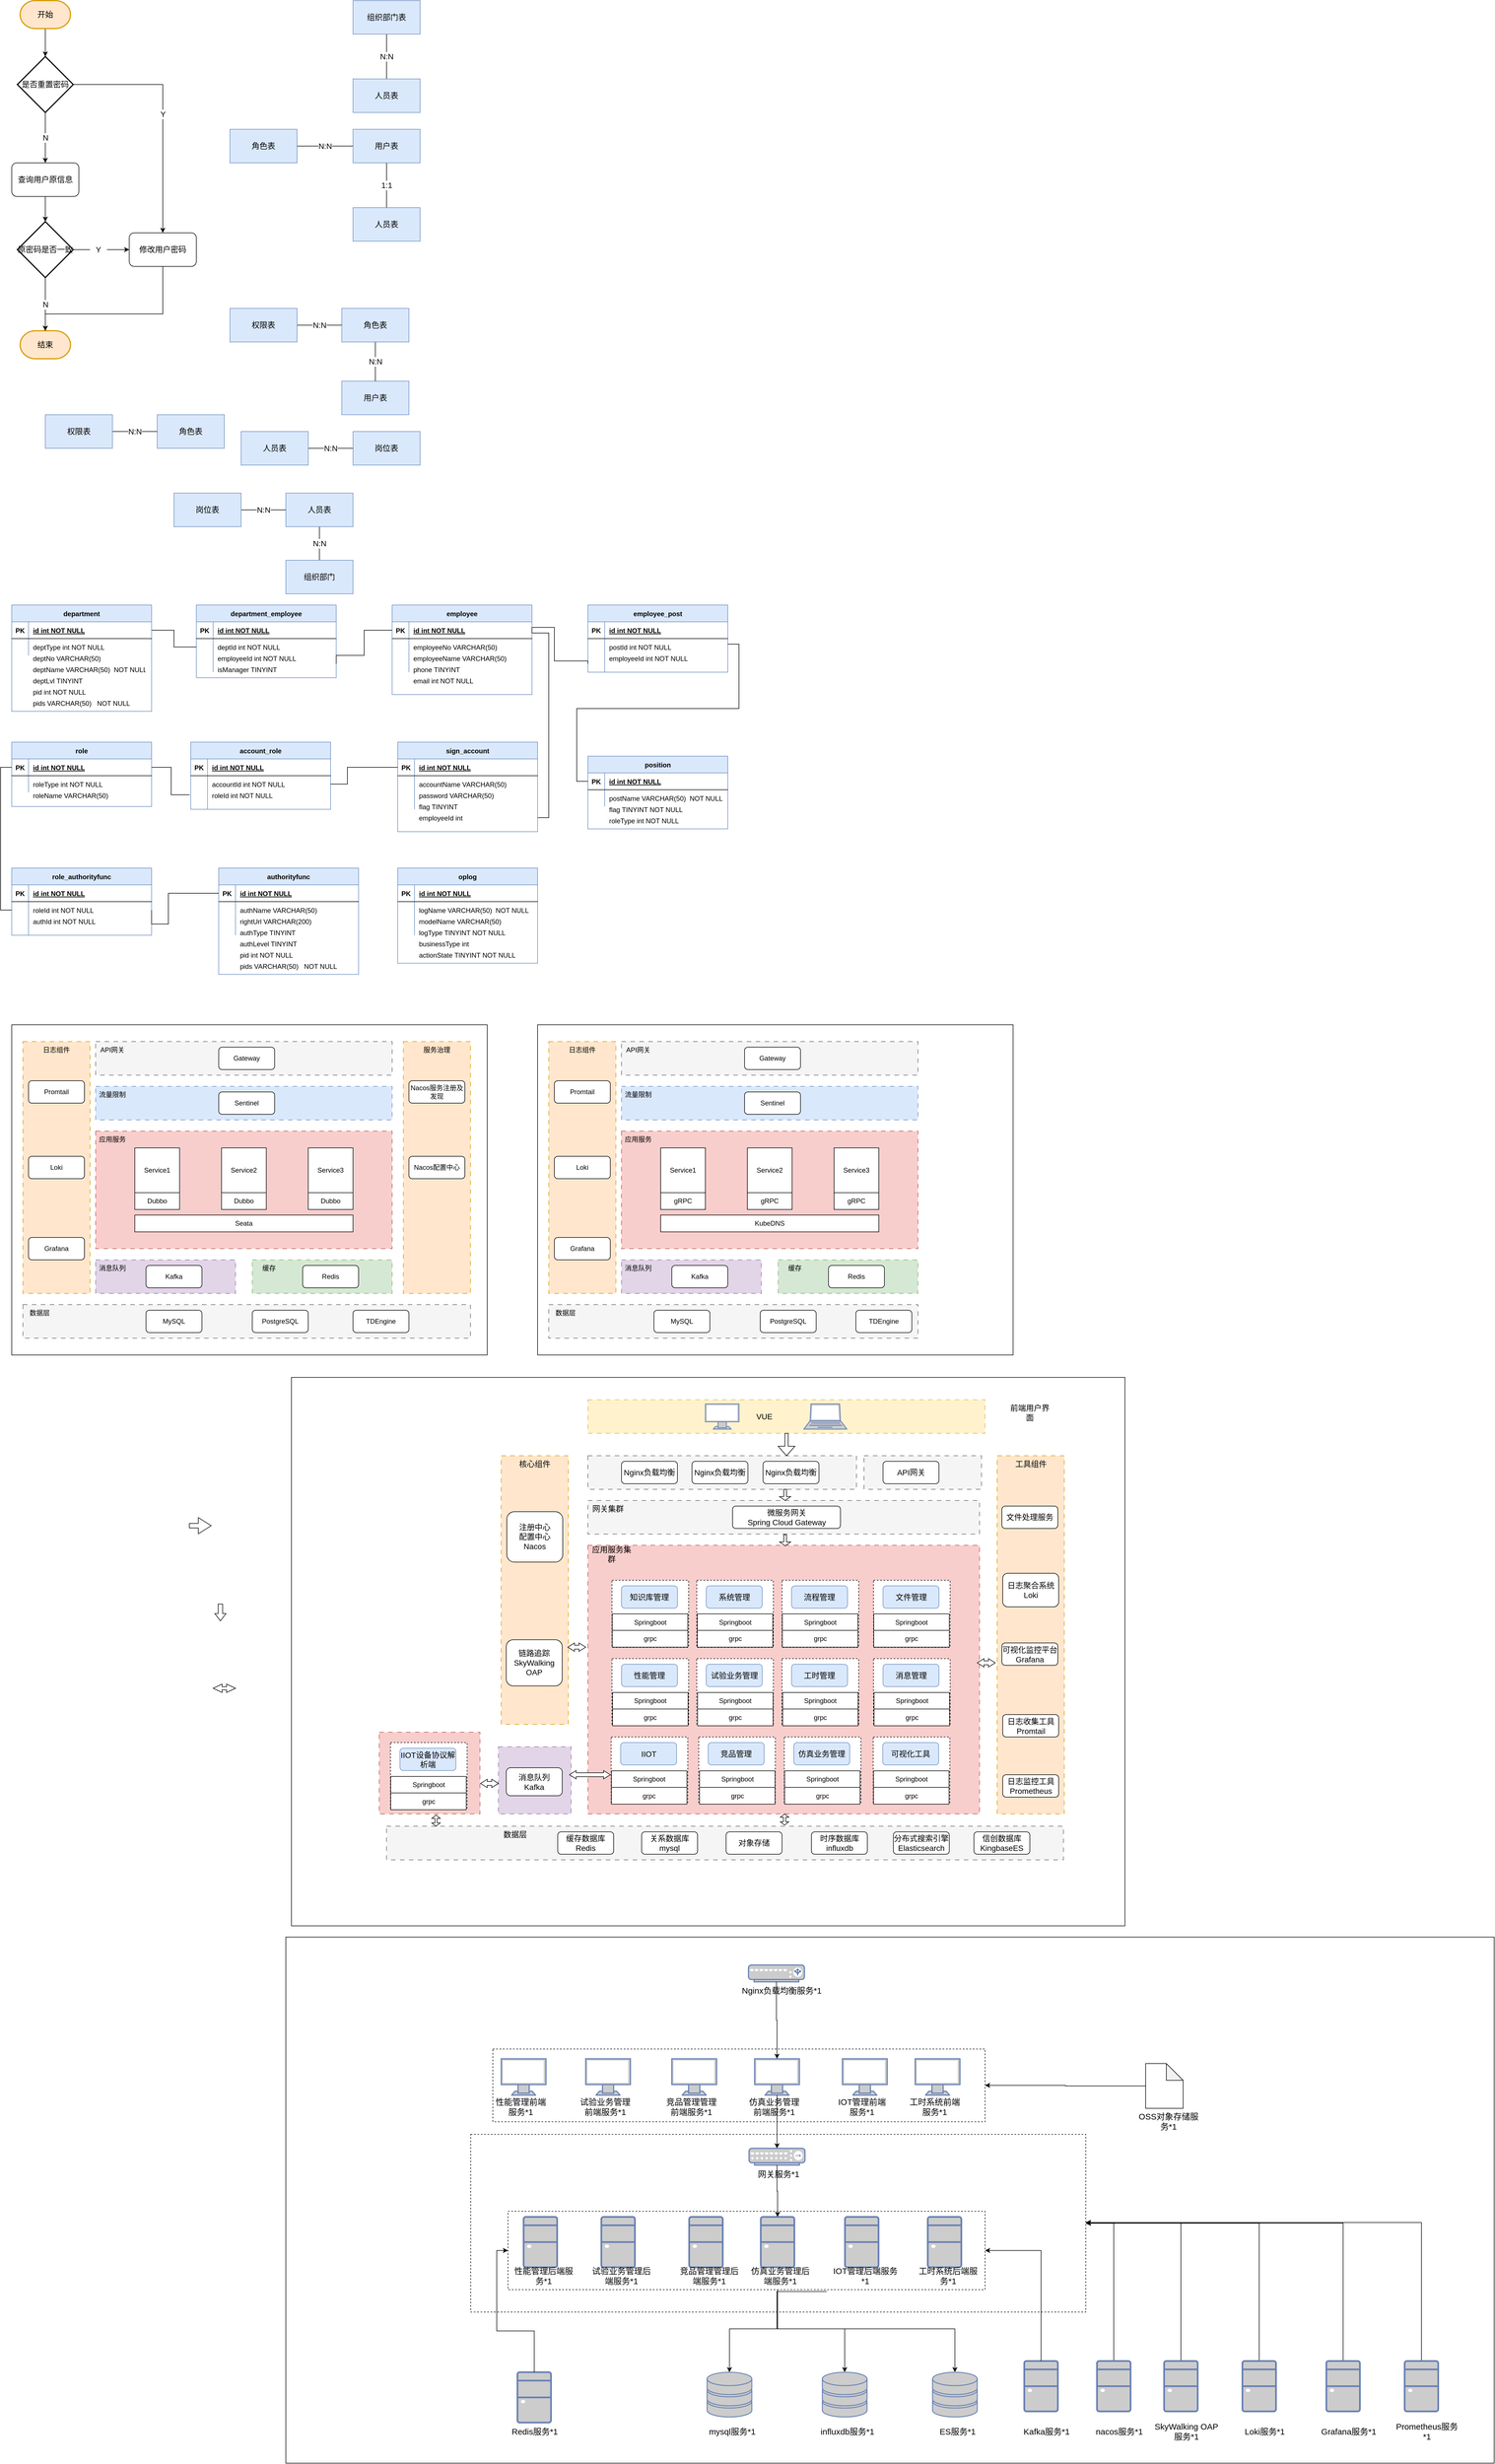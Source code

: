 <mxfile version="24.8.4">
  <diagram id="cUgM90u6OGX9hgd6Vjcb" name="第 1 页">
    <mxGraphModel dx="1912" dy="984" grid="1" gridSize="10" guides="1" tooltips="1" connect="1" arrows="1" fold="1" page="1" pageScale="1" pageWidth="827" pageHeight="1169" math="1" shadow="0">
      <root>
        <mxCell id="0" />
        <mxCell id="1" parent="0" />
        <mxCell id="wD4l3W-HGcE-d99SAAs_-1" value="" style="rounded=0;whiteSpace=wrap;html=1;" parent="1" vertex="1">
          <mxGeometry x="560" y="2720" width="1490" height="980" as="geometry" />
        </mxCell>
        <mxCell id="USW0w0qvwE-yAAdEJ6Uj-69" value="" style="rounded=0;whiteSpace=wrap;html=1;dashed=1;dashPattern=8 8;fillColor=#f8cecc;strokeColor=#b85450;" vertex="1" parent="1">
          <mxGeometry x="717" y="3354" width="180" height="146" as="geometry" />
        </mxCell>
        <mxCell id="USW0w0qvwE-yAAdEJ6Uj-57" value="" style="rounded=0;whiteSpace=wrap;html=1;dashed=1;dashPattern=8 8;fillColor=#f5f5f5;fontColor=#333333;strokeColor=#666666;" vertex="1" parent="1">
          <mxGeometry x="1583.5" y="2860" width="210" height="60" as="geometry" />
        </mxCell>
        <mxCell id="wD4l3W-HGcE-d99SAAs_-110" value="" style="rounded=0;whiteSpace=wrap;html=1;" parent="1" vertex="1">
          <mxGeometry x="550" y="3720" width="2160" height="940" as="geometry" />
        </mxCell>
        <mxCell id="REPrhJqGSvFfQSss4RAS-11" value="" style="rounded=0;whiteSpace=wrap;html=1;dashed=1;" parent="1" vertex="1">
          <mxGeometry x="880.5" y="4072.5" width="1099.5" height="317.5" as="geometry" />
        </mxCell>
        <mxCell id="wD4l3W-HGcE-d99SAAs_-157" value="" style="rounded=0;whiteSpace=wrap;html=1;dashed=1;" parent="1" vertex="1">
          <mxGeometry x="947" y="4210" width="853" height="140" as="geometry" />
        </mxCell>
        <mxCell id="wD4l3W-HGcE-d99SAAs_-156" value="" style="rounded=0;whiteSpace=wrap;html=1;dashed=1;" parent="1" vertex="1">
          <mxGeometry x="920" y="3920" width="880" height="130" as="geometry" />
        </mxCell>
        <mxCell id="5Ot4b3tRMixygAjQAWJP-36" value="" style="rounded=0;whiteSpace=wrap;html=1;" parent="1" vertex="1">
          <mxGeometry x="60" y="2090" width="850" height="590" as="geometry" />
        </mxCell>
        <mxCell id="gLiJT_Oy5ucblzhfaL7l-9" value="" style="edgeStyle=orthogonalEdgeStyle;rounded=0;orthogonalLoop=1;jettySize=auto;html=1;fontSize=14;" parent="1" source="gLiJT_Oy5ucblzhfaL7l-2" edge="1">
          <mxGeometry relative="1" as="geometry">
            <mxPoint x="120" y="360" as="targetPoint" />
          </mxGeometry>
        </mxCell>
        <mxCell id="gLiJT_Oy5ucblzhfaL7l-2" value="开始" style="strokeWidth=2;html=1;shape=mxgraph.flowchart.terminator;whiteSpace=wrap;fontSize=14;fillColor=#ffe6cc;strokeColor=#d79b00;" parent="1" vertex="1">
          <mxGeometry x="75" y="260" width="90" height="50" as="geometry" />
        </mxCell>
        <mxCell id="gLiJT_Oy5ucblzhfaL7l-38" value="N" style="edgeStyle=orthogonalEdgeStyle;rounded=0;orthogonalLoop=1;jettySize=auto;html=1;fontSize=14;endArrow=classic;endFill=1;" parent="1" source="gLiJT_Oy5ucblzhfaL7l-3" target="gLiJT_Oy5ucblzhfaL7l-13" edge="1">
          <mxGeometry relative="1" as="geometry" />
        </mxCell>
        <mxCell id="gLiJT_Oy5ucblzhfaL7l-39" value="Y" style="edgeStyle=orthogonalEdgeStyle;rounded=0;orthogonalLoop=1;jettySize=auto;html=1;exitX=1;exitY=0.5;exitDx=0;exitDy=0;exitPerimeter=0;entryX=0.5;entryY=0;entryDx=0;entryDy=0;fontSize=14;endArrow=classic;endFill=1;" parent="1" source="gLiJT_Oy5ucblzhfaL7l-3" target="gLiJT_Oy5ucblzhfaL7l-11" edge="1">
          <mxGeometry relative="1" as="geometry" />
        </mxCell>
        <mxCell id="gLiJT_Oy5ucblzhfaL7l-3" value="是否重置密码" style="strokeWidth=2;html=1;shape=mxgraph.flowchart.decision;whiteSpace=wrap;fontSize=14;" parent="1" vertex="1">
          <mxGeometry x="70" y="360" width="100" height="100" as="geometry" />
        </mxCell>
        <mxCell id="gLiJT_Oy5ucblzhfaL7l-10" value="结束" style="strokeWidth=2;html=1;shape=mxgraph.flowchart.terminator;whiteSpace=wrap;fontSize=14;fillColor=#ffe6cc;strokeColor=#d79b00;" parent="1" vertex="1">
          <mxGeometry x="75" y="850" width="90" height="50" as="geometry" />
        </mxCell>
        <mxCell id="gLiJT_Oy5ucblzhfaL7l-44" style="edgeStyle=orthogonalEdgeStyle;rounded=0;orthogonalLoop=1;jettySize=auto;html=1;exitX=0.5;exitY=1;exitDx=0;exitDy=0;entryX=0.5;entryY=0;entryDx=0;entryDy=0;entryPerimeter=0;fontSize=14;endArrow=classic;endFill=1;" parent="1" source="gLiJT_Oy5ucblzhfaL7l-11" target="gLiJT_Oy5ucblzhfaL7l-10" edge="1">
          <mxGeometry relative="1" as="geometry">
            <Array as="points">
              <mxPoint x="330" y="820" />
              <mxPoint x="120" y="820" />
            </Array>
          </mxGeometry>
        </mxCell>
        <mxCell id="gLiJT_Oy5ucblzhfaL7l-11" value="修改用户密码" style="rounded=1;whiteSpace=wrap;html=1;fontSize=14;" parent="1" vertex="1">
          <mxGeometry x="270" y="675" width="120" height="60" as="geometry" />
        </mxCell>
        <mxCell id="gLiJT_Oy5ucblzhfaL7l-31" value="" style="edgeStyle=orthogonalEdgeStyle;rounded=0;orthogonalLoop=1;jettySize=auto;html=1;fontSize=14;endArrow=classic;endFill=1;" parent="1" source="gLiJT_Oy5ucblzhfaL7l-13" target="gLiJT_Oy5ucblzhfaL7l-30" edge="1">
          <mxGeometry relative="1" as="geometry" />
        </mxCell>
        <mxCell id="gLiJT_Oy5ucblzhfaL7l-13" value="查询用户原信息" style="rounded=1;whiteSpace=wrap;html=1;fontSize=14;" parent="1" vertex="1">
          <mxGeometry x="60" y="550" width="120" height="60" as="geometry" />
        </mxCell>
        <mxCell id="gLiJT_Oy5ucblzhfaL7l-21" value="N:N" style="rounded=0;orthogonalLoop=1;jettySize=auto;html=1;fontSize=14;endArrow=none;endFill=0;" parent="1" source="gLiJT_Oy5ucblzhfaL7l-18" edge="1">
          <mxGeometry relative="1" as="geometry">
            <mxPoint x="730" y="400" as="targetPoint" />
          </mxGeometry>
        </mxCell>
        <mxCell id="gLiJT_Oy5ucblzhfaL7l-18" value="组织部门表" style="rounded=0;whiteSpace=wrap;html=1;fontSize=14;fillColor=#dae8fc;strokeColor=#6c8ebf;" parent="1" vertex="1">
          <mxGeometry x="670" y="260" width="120" height="60" as="geometry" />
        </mxCell>
        <mxCell id="gLiJT_Oy5ucblzhfaL7l-20" value="人员表" style="rounded=0;whiteSpace=wrap;html=1;fontSize=14;fillColor=#dae8fc;strokeColor=#6c8ebf;" parent="1" vertex="1">
          <mxGeometry x="670" y="400" width="120" height="60" as="geometry" />
        </mxCell>
        <mxCell id="gLiJT_Oy5ucblzhfaL7l-23" value="1:1" style="rounded=0;orthogonalLoop=1;jettySize=auto;html=1;fontSize=14;endArrow=none;endFill=0;" parent="1" source="gLiJT_Oy5ucblzhfaL7l-24" edge="1">
          <mxGeometry relative="1" as="geometry">
            <mxPoint x="730" y="630" as="targetPoint" />
          </mxGeometry>
        </mxCell>
        <mxCell id="gLiJT_Oy5ucblzhfaL7l-24" value="用户表" style="rounded=0;whiteSpace=wrap;html=1;fontSize=14;fillColor=#dae8fc;strokeColor=#6c8ebf;" parent="1" vertex="1">
          <mxGeometry x="670" y="490" width="120" height="60" as="geometry" />
        </mxCell>
        <mxCell id="gLiJT_Oy5ucblzhfaL7l-25" value="人员表" style="rounded=0;whiteSpace=wrap;html=1;fontSize=14;fillColor=#dae8fc;strokeColor=#6c8ebf;" parent="1" vertex="1">
          <mxGeometry x="670" y="630" width="120" height="60" as="geometry" />
        </mxCell>
        <mxCell id="gLiJT_Oy5ucblzhfaL7l-27" value="N:N" style="edgeStyle=none;rounded=0;orthogonalLoop=1;jettySize=auto;html=1;fontSize=14;endArrow=none;endFill=0;" parent="1" source="gLiJT_Oy5ucblzhfaL7l-26" target="gLiJT_Oy5ucblzhfaL7l-24" edge="1">
          <mxGeometry relative="1" as="geometry" />
        </mxCell>
        <mxCell id="gLiJT_Oy5ucblzhfaL7l-26" value="角色表" style="rounded=0;whiteSpace=wrap;html=1;fontSize=14;fillColor=#dae8fc;strokeColor=#6c8ebf;" parent="1" vertex="1">
          <mxGeometry x="450" y="490" width="120" height="60" as="geometry" />
        </mxCell>
        <mxCell id="gLiJT_Oy5ucblzhfaL7l-40" style="edgeStyle=orthogonalEdgeStyle;rounded=0;orthogonalLoop=1;jettySize=auto;html=1;exitX=1;exitY=0.5;exitDx=0;exitDy=0;exitPerimeter=0;entryX=0;entryY=0.5;entryDx=0;entryDy=0;fontSize=14;endArrow=classic;endFill=1;startArrow=none;" parent="1" source="gLiJT_Oy5ucblzhfaL7l-33" target="gLiJT_Oy5ucblzhfaL7l-11" edge="1">
          <mxGeometry relative="1" as="geometry" />
        </mxCell>
        <mxCell id="gLiJT_Oy5ucblzhfaL7l-42" value="N" style="edgeStyle=orthogonalEdgeStyle;rounded=0;orthogonalLoop=1;jettySize=auto;html=1;fontSize=14;endArrow=classic;endFill=1;" parent="1" source="gLiJT_Oy5ucblzhfaL7l-30" target="gLiJT_Oy5ucblzhfaL7l-10" edge="1">
          <mxGeometry relative="1" as="geometry" />
        </mxCell>
        <mxCell id="gLiJT_Oy5ucblzhfaL7l-30" value="原密码是否一致" style="strokeWidth=2;html=1;shape=mxgraph.flowchart.decision;whiteSpace=wrap;fontSize=14;" parent="1" vertex="1">
          <mxGeometry x="70" y="655" width="100" height="100" as="geometry" />
        </mxCell>
        <mxCell id="gLiJT_Oy5ucblzhfaL7l-33" value="Y" style="whiteSpace=wrap;html=1;fontSize=14;strokeWidth=1;fillColor=none;strokeColor=none;" parent="1" vertex="1">
          <mxGeometry x="200" y="695" width="30" height="20" as="geometry" />
        </mxCell>
        <mxCell id="gLiJT_Oy5ucblzhfaL7l-41" value="" style="edgeStyle=orthogonalEdgeStyle;rounded=0;orthogonalLoop=1;jettySize=auto;html=1;exitX=1;exitY=0.5;exitDx=0;exitDy=0;exitPerimeter=0;entryX=0;entryY=0.5;entryDx=0;entryDy=0;fontSize=14;endArrow=none;endFill=1;" parent="1" source="gLiJT_Oy5ucblzhfaL7l-30" target="gLiJT_Oy5ucblzhfaL7l-33" edge="1">
          <mxGeometry relative="1" as="geometry">
            <mxPoint x="170" y="705" as="sourcePoint" />
            <mxPoint x="270" y="705" as="targetPoint" />
          </mxGeometry>
        </mxCell>
        <mxCell id="gLiJT_Oy5ucblzhfaL7l-45" value="用户表" style="rounded=0;whiteSpace=wrap;html=1;fontSize=14;fillColor=#dae8fc;strokeColor=#6c8ebf;" parent="1" vertex="1">
          <mxGeometry x="650" y="940" width="120" height="60" as="geometry" />
        </mxCell>
        <mxCell id="gLiJT_Oy5ucblzhfaL7l-46" value="N:N" style="edgeStyle=none;rounded=0;orthogonalLoop=1;jettySize=auto;html=1;fontSize=14;endArrow=none;endFill=0;" parent="1" source="gLiJT_Oy5ucblzhfaL7l-47" target="gLiJT_Oy5ucblzhfaL7l-45" edge="1">
          <mxGeometry relative="1" as="geometry" />
        </mxCell>
        <mxCell id="gLiJT_Oy5ucblzhfaL7l-47" value="角色表" style="rounded=0;whiteSpace=wrap;html=1;fontSize=14;fillColor=#dae8fc;strokeColor=#6c8ebf;" parent="1" vertex="1">
          <mxGeometry x="650" y="810" width="120" height="60" as="geometry" />
        </mxCell>
        <mxCell id="gLiJT_Oy5ucblzhfaL7l-49" value="N:N" style="edgeStyle=orthogonalEdgeStyle;rounded=0;orthogonalLoop=1;jettySize=auto;html=1;fontSize=14;endArrow=none;endFill=0;" parent="1" source="gLiJT_Oy5ucblzhfaL7l-48" target="gLiJT_Oy5ucblzhfaL7l-47" edge="1">
          <mxGeometry relative="1" as="geometry" />
        </mxCell>
        <mxCell id="gLiJT_Oy5ucblzhfaL7l-48" value="权限表" style="rounded=0;whiteSpace=wrap;html=1;fontSize=14;fillColor=#dae8fc;strokeColor=#6c8ebf;" parent="1" vertex="1">
          <mxGeometry x="450" y="810" width="120" height="60" as="geometry" />
        </mxCell>
        <mxCell id="gLiJT_Oy5ucblzhfaL7l-50" value="角色表" style="rounded=0;whiteSpace=wrap;html=1;fontSize=14;fillColor=#dae8fc;strokeColor=#6c8ebf;" parent="1" vertex="1">
          <mxGeometry x="320" y="1000" width="120" height="60" as="geometry" />
        </mxCell>
        <mxCell id="gLiJT_Oy5ucblzhfaL7l-51" value="N:N" style="edgeStyle=orthogonalEdgeStyle;rounded=0;orthogonalLoop=1;jettySize=auto;html=1;fontSize=14;endArrow=none;endFill=0;" parent="1" source="gLiJT_Oy5ucblzhfaL7l-52" target="gLiJT_Oy5ucblzhfaL7l-50" edge="1">
          <mxGeometry relative="1" as="geometry" />
        </mxCell>
        <mxCell id="gLiJT_Oy5ucblzhfaL7l-52" value="权限表" style="rounded=0;whiteSpace=wrap;html=1;fontSize=14;fillColor=#dae8fc;strokeColor=#6c8ebf;" parent="1" vertex="1">
          <mxGeometry x="120" y="1000" width="120" height="60" as="geometry" />
        </mxCell>
        <mxCell id="gLiJT_Oy5ucblzhfaL7l-53" value="岗位表" style="rounded=0;whiteSpace=wrap;html=1;fontSize=14;fillColor=#dae8fc;strokeColor=#6c8ebf;" parent="1" vertex="1">
          <mxGeometry x="670" y="1030" width="120" height="60" as="geometry" />
        </mxCell>
        <mxCell id="gLiJT_Oy5ucblzhfaL7l-54" value="N:N" style="edgeStyle=orthogonalEdgeStyle;rounded=0;orthogonalLoop=1;jettySize=auto;html=1;fontSize=14;endArrow=none;endFill=0;" parent="1" source="gLiJT_Oy5ucblzhfaL7l-55" target="gLiJT_Oy5ucblzhfaL7l-53" edge="1">
          <mxGeometry relative="1" as="geometry" />
        </mxCell>
        <mxCell id="gLiJT_Oy5ucblzhfaL7l-55" value="人员表" style="rounded=0;whiteSpace=wrap;html=1;fontSize=14;fillColor=#dae8fc;strokeColor=#6c8ebf;" parent="1" vertex="1">
          <mxGeometry x="470" y="1030" width="120" height="60" as="geometry" />
        </mxCell>
        <mxCell id="gLiJT_Oy5ucblzhfaL7l-60" value="N:N" style="edgeStyle=orthogonalEdgeStyle;rounded=0;orthogonalLoop=1;jettySize=auto;html=1;fontSize=14;endArrow=none;endFill=0;" parent="1" source="gLiJT_Oy5ucblzhfaL7l-56" target="gLiJT_Oy5ucblzhfaL7l-59" edge="1">
          <mxGeometry relative="1" as="geometry" />
        </mxCell>
        <mxCell id="gLiJT_Oy5ucblzhfaL7l-56" value="人员表" style="rounded=0;whiteSpace=wrap;html=1;fontSize=14;fillColor=#dae8fc;strokeColor=#6c8ebf;" parent="1" vertex="1">
          <mxGeometry x="550" y="1140" width="120" height="60" as="geometry" />
        </mxCell>
        <mxCell id="gLiJT_Oy5ucblzhfaL7l-57" value="N:N" style="edgeStyle=orthogonalEdgeStyle;rounded=0;orthogonalLoop=1;jettySize=auto;html=1;fontSize=14;endArrow=none;endFill=0;" parent="1" source="gLiJT_Oy5ucblzhfaL7l-58" target="gLiJT_Oy5ucblzhfaL7l-56" edge="1">
          <mxGeometry relative="1" as="geometry" />
        </mxCell>
        <mxCell id="gLiJT_Oy5ucblzhfaL7l-58" value="岗位表" style="rounded=0;whiteSpace=wrap;html=1;fontSize=14;fillColor=#dae8fc;strokeColor=#6c8ebf;" parent="1" vertex="1">
          <mxGeometry x="350" y="1140" width="120" height="60" as="geometry" />
        </mxCell>
        <mxCell id="gLiJT_Oy5ucblzhfaL7l-59" value="组织部门" style="rounded=0;whiteSpace=wrap;html=1;fontSize=14;fillColor=#dae8fc;strokeColor=#6c8ebf;" parent="1" vertex="1">
          <mxGeometry x="550" y="1260" width="120" height="60" as="geometry" />
        </mxCell>
        <mxCell id="gLiJT_Oy5ucblzhfaL7l-92" value="department_employee" style="shape=table;startSize=30;container=1;collapsible=1;childLayout=tableLayout;fixedRows=1;rowLines=0;fontStyle=1;align=center;resizeLast=1;fillColor=#dae8fc;strokeColor=#6c8ebf;" parent="1" vertex="1">
          <mxGeometry x="390" y="1340" width="250" height="130" as="geometry" />
        </mxCell>
        <mxCell id="gLiJT_Oy5ucblzhfaL7l-93" value="" style="shape=partialRectangle;collapsible=0;dropTarget=0;pointerEvents=0;fillColor=none;points=[[0,0.5],[1,0.5]];portConstraint=eastwest;top=0;left=0;right=0;bottom=1;" parent="gLiJT_Oy5ucblzhfaL7l-92" vertex="1">
          <mxGeometry y="30" width="250" height="30" as="geometry" />
        </mxCell>
        <mxCell id="gLiJT_Oy5ucblzhfaL7l-94" value="PK" style="shape=partialRectangle;overflow=hidden;connectable=0;fillColor=none;top=0;left=0;bottom=0;right=0;fontStyle=1;" parent="gLiJT_Oy5ucblzhfaL7l-93" vertex="1">
          <mxGeometry width="30" height="30" as="geometry">
            <mxRectangle width="30" height="30" as="alternateBounds" />
          </mxGeometry>
        </mxCell>
        <mxCell id="gLiJT_Oy5ucblzhfaL7l-95" value="id int NOT NULL" style="shape=partialRectangle;overflow=hidden;connectable=0;fillColor=none;top=0;left=0;bottom=0;right=0;align=left;spacingLeft=6;fontStyle=5;" parent="gLiJT_Oy5ucblzhfaL7l-93" vertex="1">
          <mxGeometry x="30" width="220" height="30" as="geometry">
            <mxRectangle width="220" height="30" as="alternateBounds" />
          </mxGeometry>
        </mxCell>
        <mxCell id="gLiJT_Oy5ucblzhfaL7l-96" value="" style="shape=partialRectangle;collapsible=0;dropTarget=0;pointerEvents=0;fillColor=none;points=[[0,0.5],[1,0.5]];portConstraint=eastwest;top=0;left=0;right=0;bottom=0;" parent="gLiJT_Oy5ucblzhfaL7l-92" vertex="1">
          <mxGeometry y="60" width="250" height="30" as="geometry" />
        </mxCell>
        <mxCell id="gLiJT_Oy5ucblzhfaL7l-97" value="" style="shape=partialRectangle;overflow=hidden;connectable=0;fillColor=none;top=0;left=0;bottom=0;right=0;" parent="gLiJT_Oy5ucblzhfaL7l-96" vertex="1">
          <mxGeometry width="30" height="30" as="geometry">
            <mxRectangle width="30" height="30" as="alternateBounds" />
          </mxGeometry>
        </mxCell>
        <mxCell id="gLiJT_Oy5ucblzhfaL7l-98" value="" style="shape=partialRectangle;overflow=hidden;connectable=0;fillColor=none;top=0;left=0;bottom=0;right=0;align=left;spacingLeft=6;" parent="gLiJT_Oy5ucblzhfaL7l-96" vertex="1">
          <mxGeometry x="30" width="220" height="30" as="geometry">
            <mxRectangle width="220" height="30" as="alternateBounds" />
          </mxGeometry>
        </mxCell>
        <mxCell id="gLiJT_Oy5ucblzhfaL7l-99" value="" style="shape=partialRectangle;collapsible=0;dropTarget=0;pointerEvents=0;fillColor=none;points=[[0,0.5],[1,0.5]];portConstraint=eastwest;top=0;left=0;right=0;bottom=0;" parent="gLiJT_Oy5ucblzhfaL7l-92" vertex="1">
          <mxGeometry y="90" width="250" height="30" as="geometry" />
        </mxCell>
        <mxCell id="gLiJT_Oy5ucblzhfaL7l-100" value="" style="shape=partialRectangle;overflow=hidden;connectable=0;fillColor=none;top=0;left=0;bottom=0;right=0;" parent="gLiJT_Oy5ucblzhfaL7l-99" vertex="1">
          <mxGeometry width="30" height="30" as="geometry">
            <mxRectangle width="30" height="30" as="alternateBounds" />
          </mxGeometry>
        </mxCell>
        <mxCell id="gLiJT_Oy5ucblzhfaL7l-101" value="" style="shape=partialRectangle;overflow=hidden;connectable=0;fillColor=none;top=0;left=0;bottom=0;right=0;align=left;spacingLeft=6;" parent="gLiJT_Oy5ucblzhfaL7l-99" vertex="1">
          <mxGeometry x="30" width="220" height="30" as="geometry">
            <mxRectangle width="220" height="30" as="alternateBounds" />
          </mxGeometry>
        </mxCell>
        <mxCell id="gLiJT_Oy5ucblzhfaL7l-102" value="employee" style="shape=table;startSize=30;container=1;collapsible=1;childLayout=tableLayout;fixedRows=1;rowLines=0;fontStyle=1;align=center;resizeLast=1;fillColor=#dae8fc;strokeColor=#6c8ebf;" parent="1" vertex="1">
          <mxGeometry x="740" y="1340" width="250" height="160" as="geometry" />
        </mxCell>
        <mxCell id="gLiJT_Oy5ucblzhfaL7l-103" value="" style="shape=partialRectangle;collapsible=0;dropTarget=0;pointerEvents=0;fillColor=none;points=[[0,0.5],[1,0.5]];portConstraint=eastwest;top=0;left=0;right=0;bottom=1;" parent="gLiJT_Oy5ucblzhfaL7l-102" vertex="1">
          <mxGeometry y="30" width="250" height="30" as="geometry" />
        </mxCell>
        <mxCell id="gLiJT_Oy5ucblzhfaL7l-104" value="PK" style="shape=partialRectangle;overflow=hidden;connectable=0;fillColor=none;top=0;left=0;bottom=0;right=0;fontStyle=1;" parent="gLiJT_Oy5ucblzhfaL7l-103" vertex="1">
          <mxGeometry width="30" height="30" as="geometry">
            <mxRectangle width="30" height="30" as="alternateBounds" />
          </mxGeometry>
        </mxCell>
        <mxCell id="gLiJT_Oy5ucblzhfaL7l-105" value="" style="shape=partialRectangle;overflow=hidden;connectable=0;fillColor=none;top=0;left=0;bottom=0;right=0;align=left;spacingLeft=6;fontStyle=5;" parent="gLiJT_Oy5ucblzhfaL7l-103" vertex="1">
          <mxGeometry x="30" width="220" height="30" as="geometry">
            <mxRectangle width="220" height="30" as="alternateBounds" />
          </mxGeometry>
        </mxCell>
        <mxCell id="gLiJT_Oy5ucblzhfaL7l-106" value="" style="shape=partialRectangle;collapsible=0;dropTarget=0;pointerEvents=0;fillColor=none;points=[[0,0.5],[1,0.5]];portConstraint=eastwest;top=0;left=0;right=0;bottom=0;" parent="gLiJT_Oy5ucblzhfaL7l-102" vertex="1">
          <mxGeometry y="60" width="250" height="30" as="geometry" />
        </mxCell>
        <mxCell id="gLiJT_Oy5ucblzhfaL7l-107" value="" style="shape=partialRectangle;overflow=hidden;connectable=0;fillColor=none;top=0;left=0;bottom=0;right=0;" parent="gLiJT_Oy5ucblzhfaL7l-106" vertex="1">
          <mxGeometry width="30" height="30" as="geometry">
            <mxRectangle width="30" height="30" as="alternateBounds" />
          </mxGeometry>
        </mxCell>
        <mxCell id="gLiJT_Oy5ucblzhfaL7l-108" value="" style="shape=partialRectangle;overflow=hidden;connectable=0;fillColor=none;top=0;left=0;bottom=0;right=0;align=left;spacingLeft=6;" parent="gLiJT_Oy5ucblzhfaL7l-106" vertex="1">
          <mxGeometry x="30" width="220" height="30" as="geometry">
            <mxRectangle width="220" height="30" as="alternateBounds" />
          </mxGeometry>
        </mxCell>
        <mxCell id="gLiJT_Oy5ucblzhfaL7l-109" value="" style="shape=partialRectangle;collapsible=0;dropTarget=0;pointerEvents=0;fillColor=none;points=[[0,0.5],[1,0.5]];portConstraint=eastwest;top=0;left=0;right=0;bottom=0;" parent="gLiJT_Oy5ucblzhfaL7l-102" vertex="1">
          <mxGeometry y="90" width="250" height="30" as="geometry" />
        </mxCell>
        <mxCell id="gLiJT_Oy5ucblzhfaL7l-110" value="" style="shape=partialRectangle;overflow=hidden;connectable=0;fillColor=none;top=0;left=0;bottom=0;right=0;" parent="gLiJT_Oy5ucblzhfaL7l-109" vertex="1">
          <mxGeometry width="30" height="30" as="geometry">
            <mxRectangle width="30" height="30" as="alternateBounds" />
          </mxGeometry>
        </mxCell>
        <mxCell id="gLiJT_Oy5ucblzhfaL7l-111" value="" style="shape=partialRectangle;overflow=hidden;connectable=0;fillColor=none;top=0;left=0;bottom=0;right=0;align=left;spacingLeft=6;" parent="gLiJT_Oy5ucblzhfaL7l-109" vertex="1">
          <mxGeometry x="30" width="220" height="30" as="geometry">
            <mxRectangle width="220" height="30" as="alternateBounds" />
          </mxGeometry>
        </mxCell>
        <mxCell id="gLiJT_Oy5ucblzhfaL7l-112" value="department" style="shape=table;startSize=30;container=1;collapsible=1;childLayout=tableLayout;fixedRows=1;rowLines=0;fontStyle=1;align=center;resizeLast=1;fillColor=#dae8fc;strokeColor=#6c8ebf;" parent="1" vertex="1">
          <mxGeometry x="60" y="1340" width="250" height="190" as="geometry" />
        </mxCell>
        <mxCell id="gLiJT_Oy5ucblzhfaL7l-113" value="" style="shape=partialRectangle;collapsible=0;dropTarget=0;pointerEvents=0;fillColor=none;points=[[0,0.5],[1,0.5]];portConstraint=eastwest;top=0;left=0;right=0;bottom=1;" parent="gLiJT_Oy5ucblzhfaL7l-112" vertex="1">
          <mxGeometry y="30" width="250" height="30" as="geometry" />
        </mxCell>
        <mxCell id="gLiJT_Oy5ucblzhfaL7l-114" value="PK" style="shape=partialRectangle;overflow=hidden;connectable=0;fillColor=none;top=0;left=0;bottom=0;right=0;fontStyle=1;" parent="gLiJT_Oy5ucblzhfaL7l-113" vertex="1">
          <mxGeometry width="30" height="30" as="geometry">
            <mxRectangle width="30" height="30" as="alternateBounds" />
          </mxGeometry>
        </mxCell>
        <mxCell id="gLiJT_Oy5ucblzhfaL7l-115" value="id int NOT NULL " style="shape=partialRectangle;overflow=hidden;connectable=0;fillColor=none;top=0;left=0;bottom=0;right=0;align=left;spacingLeft=6;fontStyle=5;" parent="gLiJT_Oy5ucblzhfaL7l-113" vertex="1">
          <mxGeometry x="30" width="220" height="30" as="geometry">
            <mxRectangle width="220" height="30" as="alternateBounds" />
          </mxGeometry>
        </mxCell>
        <mxCell id="gLiJT_Oy5ucblzhfaL7l-116" value="" style="shape=partialRectangle;collapsible=0;dropTarget=0;pointerEvents=0;fillColor=none;points=[[0,0.5],[1,0.5]];portConstraint=eastwest;top=0;left=0;right=0;bottom=0;" parent="gLiJT_Oy5ucblzhfaL7l-112" vertex="1">
          <mxGeometry y="60" width="250" height="30" as="geometry" />
        </mxCell>
        <mxCell id="gLiJT_Oy5ucblzhfaL7l-117" value="" style="shape=partialRectangle;overflow=hidden;connectable=0;fillColor=none;top=0;left=0;bottom=0;right=0;" parent="gLiJT_Oy5ucblzhfaL7l-116" vertex="1">
          <mxGeometry width="30" height="30" as="geometry">
            <mxRectangle width="30" height="30" as="alternateBounds" />
          </mxGeometry>
        </mxCell>
        <mxCell id="gLiJT_Oy5ucblzhfaL7l-118" value="deptType int NOT NULL" style="shape=partialRectangle;overflow=hidden;connectable=0;fillColor=none;top=0;left=0;bottom=0;right=0;align=left;spacingLeft=6;" parent="gLiJT_Oy5ucblzhfaL7l-116" vertex="1">
          <mxGeometry x="30" width="220" height="30" as="geometry">
            <mxRectangle width="220" height="30" as="alternateBounds" />
          </mxGeometry>
        </mxCell>
        <mxCell id="gLiJT_Oy5ucblzhfaL7l-119" style="edgeStyle=orthogonalEdgeStyle;rounded=0;orthogonalLoop=1;jettySize=auto;html=1;exitX=1;exitY=0.5;exitDx=0;exitDy=0;entryX=0;entryY=0.5;entryDx=0;entryDy=0;fontSize=14;endArrow=none;endFill=0;" parent="1" source="gLiJT_Oy5ucblzhfaL7l-113" target="gLiJT_Oy5ucblzhfaL7l-96" edge="1">
          <mxGeometry relative="1" as="geometry" />
        </mxCell>
        <mxCell id="gLiJT_Oy5ucblzhfaL7l-120" value="deptNo VARCHAR(50) " style="shape=partialRectangle;overflow=hidden;connectable=0;fillColor=none;top=0;left=0;bottom=0;right=0;align=left;spacingLeft=6;" parent="1" vertex="1">
          <mxGeometry x="90" y="1420" width="210" height="30" as="geometry">
            <mxRectangle width="220" height="30" as="alternateBounds" />
          </mxGeometry>
        </mxCell>
        <mxCell id="gLiJT_Oy5ucblzhfaL7l-121" value="deptName VARCHAR(50)  NOT NULL" style="shape=partialRectangle;overflow=hidden;connectable=0;fillColor=none;top=0;left=0;bottom=0;right=0;align=left;spacingLeft=6;" parent="1" vertex="1">
          <mxGeometry x="90" y="1440" width="210" height="30" as="geometry">
            <mxRectangle width="220" height="30" as="alternateBounds" />
          </mxGeometry>
        </mxCell>
        <mxCell id="gLiJT_Oy5ucblzhfaL7l-122" value="deptLvl TINYINT" style="shape=partialRectangle;overflow=hidden;connectable=0;fillColor=none;top=0;left=0;bottom=0;right=0;align=left;spacingLeft=6;" parent="1" vertex="1">
          <mxGeometry x="90" y="1460" width="210" height="30" as="geometry">
            <mxRectangle width="220" height="30" as="alternateBounds" />
          </mxGeometry>
        </mxCell>
        <mxCell id="gLiJT_Oy5ucblzhfaL7l-123" value="pid int NOT NULL" style="shape=partialRectangle;overflow=hidden;connectable=0;fillColor=none;top=0;left=0;bottom=0;right=0;align=left;spacingLeft=6;" parent="1" vertex="1">
          <mxGeometry x="90" y="1480" width="210" height="30" as="geometry">
            <mxRectangle width="220" height="30" as="alternateBounds" />
          </mxGeometry>
        </mxCell>
        <mxCell id="gLiJT_Oy5ucblzhfaL7l-124" value="pids VARCHAR(50)   NOT NULL" style="shape=partialRectangle;overflow=hidden;connectable=0;fillColor=none;top=0;left=0;bottom=0;right=0;align=left;spacingLeft=6;" parent="1" vertex="1">
          <mxGeometry x="90" y="1500" width="210" height="30" as="geometry">
            <mxRectangle width="220" height="30" as="alternateBounds" />
          </mxGeometry>
        </mxCell>
        <mxCell id="gLiJT_Oy5ucblzhfaL7l-125" value="deptId int NOT NULL" style="shape=partialRectangle;overflow=hidden;connectable=0;fillColor=none;top=0;left=0;bottom=0;right=0;align=left;spacingLeft=6;" parent="1" vertex="1">
          <mxGeometry x="420" y="1400" width="220" height="30" as="geometry">
            <mxRectangle width="220" height="30" as="alternateBounds" />
          </mxGeometry>
        </mxCell>
        <mxCell id="gLiJT_Oy5ucblzhfaL7l-126" value="employeeId int NOT NULL " style="shape=partialRectangle;overflow=hidden;connectable=0;fillColor=none;top=0;left=0;bottom=0;right=0;align=left;spacingLeft=6;" parent="1" vertex="1">
          <mxGeometry x="420" y="1420" width="210" height="30" as="geometry">
            <mxRectangle width="220" height="30" as="alternateBounds" />
          </mxGeometry>
        </mxCell>
        <mxCell id="gLiJT_Oy5ucblzhfaL7l-127" value="isManager TINYINT" style="shape=partialRectangle;overflow=hidden;connectable=0;fillColor=none;top=0;left=0;bottom=0;right=0;align=left;spacingLeft=6;" parent="1" vertex="1">
          <mxGeometry x="420" y="1440" width="210" height="30" as="geometry">
            <mxRectangle width="220" height="30" as="alternateBounds" />
          </mxGeometry>
        </mxCell>
        <mxCell id="gLiJT_Oy5ucblzhfaL7l-129" value="id int NOT NULL" style="shape=partialRectangle;overflow=hidden;connectable=0;fillColor=none;top=0;left=0;bottom=0;right=0;align=left;spacingLeft=6;fontStyle=5;" parent="1" vertex="1">
          <mxGeometry x="770" y="1370" width="220" height="30" as="geometry">
            <mxRectangle width="220" height="30" as="alternateBounds" />
          </mxGeometry>
        </mxCell>
        <mxCell id="gLiJT_Oy5ucblzhfaL7l-130" value="employeeNo VARCHAR(50) " style="shape=partialRectangle;overflow=hidden;connectable=0;fillColor=none;top=0;left=0;bottom=0;right=0;align=left;spacingLeft=6;" parent="1" vertex="1">
          <mxGeometry x="770" y="1400" width="220" height="30" as="geometry">
            <mxRectangle width="220" height="30" as="alternateBounds" />
          </mxGeometry>
        </mxCell>
        <mxCell id="gLiJT_Oy5ucblzhfaL7l-131" value="employeeName VARCHAR(50) " style="shape=partialRectangle;overflow=hidden;connectable=0;fillColor=none;top=0;left=0;bottom=0;right=0;align=left;spacingLeft=6;" parent="1" vertex="1">
          <mxGeometry x="770" y="1420" width="210" height="30" as="geometry">
            <mxRectangle width="220" height="30" as="alternateBounds" />
          </mxGeometry>
        </mxCell>
        <mxCell id="gLiJT_Oy5ucblzhfaL7l-132" value="phone TINYINT" style="shape=partialRectangle;overflow=hidden;connectable=0;fillColor=none;top=0;left=0;bottom=0;right=0;align=left;spacingLeft=6;" parent="1" vertex="1">
          <mxGeometry x="770" y="1440" width="210" height="30" as="geometry">
            <mxRectangle width="220" height="30" as="alternateBounds" />
          </mxGeometry>
        </mxCell>
        <mxCell id="gLiJT_Oy5ucblzhfaL7l-133" value="email int NOT NULL" style="shape=partialRectangle;overflow=hidden;connectable=0;fillColor=none;top=0;left=0;bottom=0;right=0;align=left;spacingLeft=6;" parent="1" vertex="1">
          <mxGeometry x="770" y="1460" width="210" height="30" as="geometry">
            <mxRectangle width="220" height="30" as="alternateBounds" />
          </mxGeometry>
        </mxCell>
        <mxCell id="gLiJT_Oy5ucblzhfaL7l-135" style="edgeStyle=orthogonalEdgeStyle;rounded=0;orthogonalLoop=1;jettySize=auto;html=1;exitX=1;exitY=0.5;exitDx=0;exitDy=0;entryX=0;entryY=0.5;entryDx=0;entryDy=0;fontSize=14;endArrow=none;endFill=0;" parent="1" source="gLiJT_Oy5ucblzhfaL7l-99" target="gLiJT_Oy5ucblzhfaL7l-103" edge="1">
          <mxGeometry relative="1" as="geometry">
            <Array as="points">
              <mxPoint x="640" y="1430" />
              <mxPoint x="690" y="1430" />
              <mxPoint x="690" y="1385" />
            </Array>
          </mxGeometry>
        </mxCell>
        <mxCell id="gLiJT_Oy5ucblzhfaL7l-136" value="employee_post" style="shape=table;startSize=30;container=1;collapsible=1;childLayout=tableLayout;fixedRows=1;rowLines=0;fontStyle=1;align=center;resizeLast=1;fillColor=#dae8fc;strokeColor=#6c8ebf;" parent="1" vertex="1">
          <mxGeometry x="1090" y="1340" width="250" height="120" as="geometry" />
        </mxCell>
        <mxCell id="gLiJT_Oy5ucblzhfaL7l-137" value="" style="shape=partialRectangle;collapsible=0;dropTarget=0;pointerEvents=0;fillColor=none;points=[[0,0.5],[1,0.5]];portConstraint=eastwest;top=0;left=0;right=0;bottom=1;" parent="gLiJT_Oy5ucblzhfaL7l-136" vertex="1">
          <mxGeometry y="30" width="250" height="30" as="geometry" />
        </mxCell>
        <mxCell id="gLiJT_Oy5ucblzhfaL7l-138" value="PK" style="shape=partialRectangle;overflow=hidden;connectable=0;fillColor=none;top=0;left=0;bottom=0;right=0;fontStyle=1;" parent="gLiJT_Oy5ucblzhfaL7l-137" vertex="1">
          <mxGeometry width="30" height="30" as="geometry">
            <mxRectangle width="30" height="30" as="alternateBounds" />
          </mxGeometry>
        </mxCell>
        <mxCell id="gLiJT_Oy5ucblzhfaL7l-139" value="id int NOT NULL" style="shape=partialRectangle;overflow=hidden;connectable=0;fillColor=none;top=0;left=0;bottom=0;right=0;align=left;spacingLeft=6;fontStyle=5;" parent="gLiJT_Oy5ucblzhfaL7l-137" vertex="1">
          <mxGeometry x="30" width="220" height="30" as="geometry">
            <mxRectangle width="220" height="30" as="alternateBounds" />
          </mxGeometry>
        </mxCell>
        <mxCell id="gLiJT_Oy5ucblzhfaL7l-140" value="" style="shape=partialRectangle;collapsible=0;dropTarget=0;pointerEvents=0;fillColor=none;points=[[0,0.5],[1,0.5]];portConstraint=eastwest;top=0;left=0;right=0;bottom=0;" parent="gLiJT_Oy5ucblzhfaL7l-136" vertex="1">
          <mxGeometry y="60" width="250" height="30" as="geometry" />
        </mxCell>
        <mxCell id="gLiJT_Oy5ucblzhfaL7l-141" value="" style="shape=partialRectangle;overflow=hidden;connectable=0;fillColor=none;top=0;left=0;bottom=0;right=0;" parent="gLiJT_Oy5ucblzhfaL7l-140" vertex="1">
          <mxGeometry width="30" height="30" as="geometry">
            <mxRectangle width="30" height="30" as="alternateBounds" />
          </mxGeometry>
        </mxCell>
        <mxCell id="gLiJT_Oy5ucblzhfaL7l-142" value="" style="shape=partialRectangle;overflow=hidden;connectable=0;fillColor=none;top=0;left=0;bottom=0;right=0;align=left;spacingLeft=6;" parent="gLiJT_Oy5ucblzhfaL7l-140" vertex="1">
          <mxGeometry x="30" width="220" height="30" as="geometry">
            <mxRectangle width="220" height="30" as="alternateBounds" />
          </mxGeometry>
        </mxCell>
        <mxCell id="gLiJT_Oy5ucblzhfaL7l-143" value="" style="shape=partialRectangle;collapsible=0;dropTarget=0;pointerEvents=0;fillColor=none;points=[[0,0.5],[1,0.5]];portConstraint=eastwest;top=0;left=0;right=0;bottom=0;" parent="gLiJT_Oy5ucblzhfaL7l-136" vertex="1">
          <mxGeometry y="90" width="250" height="30" as="geometry" />
        </mxCell>
        <mxCell id="gLiJT_Oy5ucblzhfaL7l-144" value="" style="shape=partialRectangle;overflow=hidden;connectable=0;fillColor=none;top=0;left=0;bottom=0;right=0;" parent="gLiJT_Oy5ucblzhfaL7l-143" vertex="1">
          <mxGeometry width="30" height="30" as="geometry">
            <mxRectangle width="30" height="30" as="alternateBounds" />
          </mxGeometry>
        </mxCell>
        <mxCell id="gLiJT_Oy5ucblzhfaL7l-145" value="" style="shape=partialRectangle;overflow=hidden;connectable=0;fillColor=none;top=0;left=0;bottom=0;right=0;align=left;spacingLeft=6;" parent="gLiJT_Oy5ucblzhfaL7l-143" vertex="1">
          <mxGeometry x="30" width="220" height="30" as="geometry">
            <mxRectangle width="220" height="30" as="alternateBounds" />
          </mxGeometry>
        </mxCell>
        <mxCell id="gLiJT_Oy5ucblzhfaL7l-146" value="position" style="shape=table;startSize=30;container=1;collapsible=1;childLayout=tableLayout;fixedRows=1;rowLines=0;fontStyle=1;align=center;resizeLast=1;fillColor=#dae8fc;strokeColor=#6c8ebf;" parent="1" vertex="1">
          <mxGeometry x="1090" y="1610" width="250" height="130" as="geometry" />
        </mxCell>
        <mxCell id="gLiJT_Oy5ucblzhfaL7l-147" value="" style="shape=partialRectangle;collapsible=0;dropTarget=0;pointerEvents=0;fillColor=none;points=[[0,0.5],[1,0.5]];portConstraint=eastwest;top=0;left=0;right=0;bottom=1;" parent="gLiJT_Oy5ucblzhfaL7l-146" vertex="1">
          <mxGeometry y="30" width="250" height="30" as="geometry" />
        </mxCell>
        <mxCell id="gLiJT_Oy5ucblzhfaL7l-148" value="PK" style="shape=partialRectangle;overflow=hidden;connectable=0;fillColor=none;top=0;left=0;bottom=0;right=0;fontStyle=1;" parent="gLiJT_Oy5ucblzhfaL7l-147" vertex="1">
          <mxGeometry width="30" height="30" as="geometry">
            <mxRectangle width="30" height="30" as="alternateBounds" />
          </mxGeometry>
        </mxCell>
        <mxCell id="gLiJT_Oy5ucblzhfaL7l-149" value="id int NOT NULL " style="shape=partialRectangle;overflow=hidden;connectable=0;fillColor=none;top=0;left=0;bottom=0;right=0;align=left;spacingLeft=6;fontStyle=5;" parent="gLiJT_Oy5ucblzhfaL7l-147" vertex="1">
          <mxGeometry x="30" width="220" height="30" as="geometry">
            <mxRectangle width="220" height="30" as="alternateBounds" />
          </mxGeometry>
        </mxCell>
        <mxCell id="gLiJT_Oy5ucblzhfaL7l-150" value="" style="shape=partialRectangle;collapsible=0;dropTarget=0;pointerEvents=0;fillColor=none;points=[[0,0.5],[1,0.5]];portConstraint=eastwest;top=0;left=0;right=0;bottom=0;" parent="gLiJT_Oy5ucblzhfaL7l-146" vertex="1">
          <mxGeometry y="60" width="250" height="30" as="geometry" />
        </mxCell>
        <mxCell id="gLiJT_Oy5ucblzhfaL7l-151" value="" style="shape=partialRectangle;overflow=hidden;connectable=0;fillColor=none;top=0;left=0;bottom=0;right=0;" parent="gLiJT_Oy5ucblzhfaL7l-150" vertex="1">
          <mxGeometry width="30" height="30" as="geometry">
            <mxRectangle width="30" height="30" as="alternateBounds" />
          </mxGeometry>
        </mxCell>
        <mxCell id="gLiJT_Oy5ucblzhfaL7l-152" value="postName VARCHAR(50)  NOT NULL" style="shape=partialRectangle;overflow=hidden;connectable=0;fillColor=none;top=0;left=0;bottom=0;right=0;align=left;spacingLeft=6;" parent="gLiJT_Oy5ucblzhfaL7l-150" vertex="1">
          <mxGeometry x="30" width="220" height="30" as="geometry">
            <mxRectangle width="220" height="30" as="alternateBounds" />
          </mxGeometry>
        </mxCell>
        <mxCell id="gLiJT_Oy5ucblzhfaL7l-154" value="flag TINYINT NOT NULL" style="shape=partialRectangle;overflow=hidden;connectable=0;fillColor=none;top=0;left=0;bottom=0;right=0;align=left;spacingLeft=6;" parent="1" vertex="1">
          <mxGeometry x="1120" y="1690" width="210" height="30" as="geometry">
            <mxRectangle width="220" height="30" as="alternateBounds" />
          </mxGeometry>
        </mxCell>
        <mxCell id="gLiJT_Oy5ucblzhfaL7l-159" value="postId int NOT NULL" style="shape=partialRectangle;overflow=hidden;connectable=0;fillColor=none;top=0;left=0;bottom=0;right=0;align=left;spacingLeft=6;" parent="1" vertex="1">
          <mxGeometry x="1120" y="1400" width="220" height="30" as="geometry">
            <mxRectangle width="220" height="30" as="alternateBounds" />
          </mxGeometry>
        </mxCell>
        <mxCell id="gLiJT_Oy5ucblzhfaL7l-160" value="employeeId int NOT NULL " style="shape=partialRectangle;overflow=hidden;connectable=0;fillColor=none;top=0;left=0;bottom=0;right=0;align=left;spacingLeft=6;" parent="1" vertex="1">
          <mxGeometry x="1120" y="1420" width="210" height="30" as="geometry">
            <mxRectangle width="220" height="30" as="alternateBounds" />
          </mxGeometry>
        </mxCell>
        <mxCell id="gLiJT_Oy5ucblzhfaL7l-163" style="edgeStyle=orthogonalEdgeStyle;rounded=0;orthogonalLoop=1;jettySize=auto;html=1;exitX=0;exitY=0.5;exitDx=0;exitDy=0;fontSize=14;endArrow=none;endFill=0;" parent="1" source="gLiJT_Oy5ucblzhfaL7l-143" edge="1">
          <mxGeometry relative="1" as="geometry">
            <mxPoint x="990" y="1380" as="targetPoint" />
            <Array as="points">
              <mxPoint x="1090" y="1440" />
              <mxPoint x="1030" y="1440" />
              <mxPoint x="1030" y="1380" />
            </Array>
          </mxGeometry>
        </mxCell>
        <mxCell id="gLiJT_Oy5ucblzhfaL7l-164" style="edgeStyle=orthogonalEdgeStyle;rounded=0;orthogonalLoop=1;jettySize=auto;html=1;exitX=0;exitY=0.5;exitDx=0;exitDy=0;fontSize=14;endArrow=none;endFill=0;" parent="1" source="gLiJT_Oy5ucblzhfaL7l-147" edge="1">
          <mxGeometry relative="1" as="geometry">
            <mxPoint x="1340" y="1410" as="targetPoint" />
            <Array as="points">
              <mxPoint x="1070" y="1655" />
              <mxPoint x="1070" y="1525" />
              <mxPoint x="1360" y="1525" />
              <mxPoint x="1360" y="1410" />
            </Array>
          </mxGeometry>
        </mxCell>
        <mxCell id="gLiJT_Oy5ucblzhfaL7l-214" style="edgeStyle=orthogonalEdgeStyle;rounded=0;orthogonalLoop=1;jettySize=auto;html=1;exitX=1;exitY=0.75;exitDx=0;exitDy=0;fontSize=14;endArrow=none;endFill=0;" parent="1" source="gLiJT_Oy5ucblzhfaL7l-185" edge="1">
          <mxGeometry relative="1" as="geometry">
            <mxPoint x="990" y="1380" as="targetPoint" />
            <Array as="points">
              <mxPoint x="1000" y="1720" />
              <mxPoint x="1020" y="1720" />
              <mxPoint x="1020" y="1390" />
              <mxPoint x="990" y="1390" />
            </Array>
          </mxGeometry>
        </mxCell>
        <mxCell id="gLiJT_Oy5ucblzhfaL7l-185" value="sign_account" style="shape=table;startSize=30;container=1;collapsible=1;childLayout=tableLayout;fixedRows=1;rowLines=0;fontStyle=1;align=center;resizeLast=1;fillColor=#dae8fc;strokeColor=#6c8ebf;" parent="1" vertex="1">
          <mxGeometry x="750" y="1585" width="250" height="160" as="geometry" />
        </mxCell>
        <mxCell id="gLiJT_Oy5ucblzhfaL7l-186" value="" style="shape=partialRectangle;collapsible=0;dropTarget=0;pointerEvents=0;fillColor=none;points=[[0,0.5],[1,0.5]];portConstraint=eastwest;top=0;left=0;right=0;bottom=1;" parent="gLiJT_Oy5ucblzhfaL7l-185" vertex="1">
          <mxGeometry y="30" width="250" height="30" as="geometry" />
        </mxCell>
        <mxCell id="gLiJT_Oy5ucblzhfaL7l-187" value="PK" style="shape=partialRectangle;overflow=hidden;connectable=0;fillColor=none;top=0;left=0;bottom=0;right=0;fontStyle=1;" parent="gLiJT_Oy5ucblzhfaL7l-186" vertex="1">
          <mxGeometry width="30" height="30" as="geometry">
            <mxRectangle width="30" height="30" as="alternateBounds" />
          </mxGeometry>
        </mxCell>
        <mxCell id="gLiJT_Oy5ucblzhfaL7l-188" value="" style="shape=partialRectangle;overflow=hidden;connectable=0;fillColor=none;top=0;left=0;bottom=0;right=0;align=left;spacingLeft=6;fontStyle=5;" parent="gLiJT_Oy5ucblzhfaL7l-186" vertex="1">
          <mxGeometry x="30" width="220" height="30" as="geometry">
            <mxRectangle width="220" height="30" as="alternateBounds" />
          </mxGeometry>
        </mxCell>
        <mxCell id="gLiJT_Oy5ucblzhfaL7l-189" value="" style="shape=partialRectangle;collapsible=0;dropTarget=0;pointerEvents=0;fillColor=none;points=[[0,0.5],[1,0.5]];portConstraint=eastwest;top=0;left=0;right=0;bottom=0;" parent="gLiJT_Oy5ucblzhfaL7l-185" vertex="1">
          <mxGeometry y="60" width="250" height="30" as="geometry" />
        </mxCell>
        <mxCell id="gLiJT_Oy5ucblzhfaL7l-190" value="" style="shape=partialRectangle;overflow=hidden;connectable=0;fillColor=none;top=0;left=0;bottom=0;right=0;" parent="gLiJT_Oy5ucblzhfaL7l-189" vertex="1">
          <mxGeometry width="30" height="30" as="geometry">
            <mxRectangle width="30" height="30" as="alternateBounds" />
          </mxGeometry>
        </mxCell>
        <mxCell id="gLiJT_Oy5ucblzhfaL7l-191" value="" style="shape=partialRectangle;overflow=hidden;connectable=0;fillColor=none;top=0;left=0;bottom=0;right=0;align=left;spacingLeft=6;" parent="gLiJT_Oy5ucblzhfaL7l-189" vertex="1">
          <mxGeometry x="30" width="220" height="30" as="geometry">
            <mxRectangle width="220" height="30" as="alternateBounds" />
          </mxGeometry>
        </mxCell>
        <mxCell id="gLiJT_Oy5ucblzhfaL7l-192" value="" style="shape=partialRectangle;collapsible=0;dropTarget=0;pointerEvents=0;fillColor=none;points=[[0,0.5],[1,0.5]];portConstraint=eastwest;top=0;left=0;right=0;bottom=0;" parent="gLiJT_Oy5ucblzhfaL7l-185" vertex="1">
          <mxGeometry y="90" width="250" height="30" as="geometry" />
        </mxCell>
        <mxCell id="gLiJT_Oy5ucblzhfaL7l-193" value="" style="shape=partialRectangle;overflow=hidden;connectable=0;fillColor=none;top=0;left=0;bottom=0;right=0;" parent="gLiJT_Oy5ucblzhfaL7l-192" vertex="1">
          <mxGeometry width="30" height="30" as="geometry">
            <mxRectangle width="30" height="30" as="alternateBounds" />
          </mxGeometry>
        </mxCell>
        <mxCell id="gLiJT_Oy5ucblzhfaL7l-194" value="" style="shape=partialRectangle;overflow=hidden;connectable=0;fillColor=none;top=0;left=0;bottom=0;right=0;align=left;spacingLeft=6;" parent="gLiJT_Oy5ucblzhfaL7l-192" vertex="1">
          <mxGeometry x="30" width="220" height="30" as="geometry">
            <mxRectangle width="220" height="30" as="alternateBounds" />
          </mxGeometry>
        </mxCell>
        <mxCell id="gLiJT_Oy5ucblzhfaL7l-195" value="id int NOT NULL" style="shape=partialRectangle;overflow=hidden;connectable=0;fillColor=none;top=0;left=0;bottom=0;right=0;align=left;spacingLeft=6;fontStyle=5;" parent="1" vertex="1">
          <mxGeometry x="780" y="1615" width="220" height="30" as="geometry">
            <mxRectangle width="220" height="30" as="alternateBounds" />
          </mxGeometry>
        </mxCell>
        <mxCell id="gLiJT_Oy5ucblzhfaL7l-196" value="accountName VARCHAR(50) " style="shape=partialRectangle;overflow=hidden;connectable=0;fillColor=none;top=0;left=0;bottom=0;right=0;align=left;spacingLeft=6;" parent="1" vertex="1">
          <mxGeometry x="780" y="1645" width="220" height="30" as="geometry">
            <mxRectangle width="220" height="30" as="alternateBounds" />
          </mxGeometry>
        </mxCell>
        <mxCell id="gLiJT_Oy5ucblzhfaL7l-197" value="password VARCHAR(50) " style="shape=partialRectangle;overflow=hidden;connectable=0;fillColor=none;top=0;left=0;bottom=0;right=0;align=left;spacingLeft=6;" parent="1" vertex="1">
          <mxGeometry x="780" y="1665" width="210" height="30" as="geometry">
            <mxRectangle width="220" height="30" as="alternateBounds" />
          </mxGeometry>
        </mxCell>
        <mxCell id="gLiJT_Oy5ucblzhfaL7l-198" value="flag TINYINT" style="shape=partialRectangle;overflow=hidden;connectable=0;fillColor=none;top=0;left=0;bottom=0;right=0;align=left;spacingLeft=6;" parent="1" vertex="1">
          <mxGeometry x="780" y="1685" width="210" height="30" as="geometry">
            <mxRectangle width="220" height="30" as="alternateBounds" />
          </mxGeometry>
        </mxCell>
        <mxCell id="gLiJT_Oy5ucblzhfaL7l-199" value="employeeId int" style="shape=partialRectangle;overflow=hidden;connectable=0;fillColor=none;top=0;left=0;bottom=0;right=0;align=left;spacingLeft=6;" parent="1" vertex="1">
          <mxGeometry x="780" y="1705" width="210" height="30" as="geometry">
            <mxRectangle width="220" height="30" as="alternateBounds" />
          </mxGeometry>
        </mxCell>
        <mxCell id="gLiJT_Oy5ucblzhfaL7l-200" value="account_role" style="shape=table;startSize=30;container=1;collapsible=1;childLayout=tableLayout;fixedRows=1;rowLines=0;fontStyle=1;align=center;resizeLast=1;fillColor=#dae8fc;strokeColor=#6c8ebf;" parent="1" vertex="1">
          <mxGeometry x="380" y="1585" width="250" height="120" as="geometry" />
        </mxCell>
        <mxCell id="gLiJT_Oy5ucblzhfaL7l-201" value="" style="shape=partialRectangle;collapsible=0;dropTarget=0;pointerEvents=0;fillColor=none;points=[[0,0.5],[1,0.5]];portConstraint=eastwest;top=0;left=0;right=0;bottom=1;" parent="gLiJT_Oy5ucblzhfaL7l-200" vertex="1">
          <mxGeometry y="30" width="250" height="30" as="geometry" />
        </mxCell>
        <mxCell id="gLiJT_Oy5ucblzhfaL7l-202" value="PK" style="shape=partialRectangle;overflow=hidden;connectable=0;fillColor=none;top=0;left=0;bottom=0;right=0;fontStyle=1;" parent="gLiJT_Oy5ucblzhfaL7l-201" vertex="1">
          <mxGeometry width="30" height="30" as="geometry">
            <mxRectangle width="30" height="30" as="alternateBounds" />
          </mxGeometry>
        </mxCell>
        <mxCell id="gLiJT_Oy5ucblzhfaL7l-203" value="id int NOT NULL" style="shape=partialRectangle;overflow=hidden;connectable=0;fillColor=none;top=0;left=0;bottom=0;right=0;align=left;spacingLeft=6;fontStyle=5;" parent="gLiJT_Oy5ucblzhfaL7l-201" vertex="1">
          <mxGeometry x="30" width="220" height="30" as="geometry">
            <mxRectangle width="220" height="30" as="alternateBounds" />
          </mxGeometry>
        </mxCell>
        <mxCell id="gLiJT_Oy5ucblzhfaL7l-204" value="" style="shape=partialRectangle;collapsible=0;dropTarget=0;pointerEvents=0;fillColor=none;points=[[0,0.5],[1,0.5]];portConstraint=eastwest;top=0;left=0;right=0;bottom=0;" parent="gLiJT_Oy5ucblzhfaL7l-200" vertex="1">
          <mxGeometry y="60" width="250" height="30" as="geometry" />
        </mxCell>
        <mxCell id="gLiJT_Oy5ucblzhfaL7l-205" value="" style="shape=partialRectangle;overflow=hidden;connectable=0;fillColor=none;top=0;left=0;bottom=0;right=0;" parent="gLiJT_Oy5ucblzhfaL7l-204" vertex="1">
          <mxGeometry width="30" height="30" as="geometry">
            <mxRectangle width="30" height="30" as="alternateBounds" />
          </mxGeometry>
        </mxCell>
        <mxCell id="gLiJT_Oy5ucblzhfaL7l-206" value="" style="shape=partialRectangle;overflow=hidden;connectable=0;fillColor=none;top=0;left=0;bottom=0;right=0;align=left;spacingLeft=6;" parent="gLiJT_Oy5ucblzhfaL7l-204" vertex="1">
          <mxGeometry x="30" width="220" height="30" as="geometry">
            <mxRectangle width="220" height="30" as="alternateBounds" />
          </mxGeometry>
        </mxCell>
        <mxCell id="gLiJT_Oy5ucblzhfaL7l-207" value="" style="shape=partialRectangle;collapsible=0;dropTarget=0;pointerEvents=0;fillColor=none;points=[[0,0.5],[1,0.5]];portConstraint=eastwest;top=0;left=0;right=0;bottom=0;" parent="gLiJT_Oy5ucblzhfaL7l-200" vertex="1">
          <mxGeometry y="90" width="250" height="30" as="geometry" />
        </mxCell>
        <mxCell id="gLiJT_Oy5ucblzhfaL7l-208" value="" style="shape=partialRectangle;overflow=hidden;connectable=0;fillColor=none;top=0;left=0;bottom=0;right=0;" parent="gLiJT_Oy5ucblzhfaL7l-207" vertex="1">
          <mxGeometry width="30" height="30" as="geometry">
            <mxRectangle width="30" height="30" as="alternateBounds" />
          </mxGeometry>
        </mxCell>
        <mxCell id="gLiJT_Oy5ucblzhfaL7l-209" value="" style="shape=partialRectangle;overflow=hidden;connectable=0;fillColor=none;top=0;left=0;bottom=0;right=0;align=left;spacingLeft=6;" parent="gLiJT_Oy5ucblzhfaL7l-207" vertex="1">
          <mxGeometry x="30" width="220" height="30" as="geometry">
            <mxRectangle width="220" height="30" as="alternateBounds" />
          </mxGeometry>
        </mxCell>
        <mxCell id="gLiJT_Oy5ucblzhfaL7l-210" value="accountId int NOT NULL" style="shape=partialRectangle;overflow=hidden;connectable=0;fillColor=none;top=0;left=0;bottom=0;right=0;align=left;spacingLeft=6;" parent="1" vertex="1">
          <mxGeometry x="410" y="1645" width="220" height="30" as="geometry">
            <mxRectangle width="220" height="30" as="alternateBounds" />
          </mxGeometry>
        </mxCell>
        <mxCell id="gLiJT_Oy5ucblzhfaL7l-211" value="roleId int NOT NULL " style="shape=partialRectangle;overflow=hidden;connectable=0;fillColor=none;top=0;left=0;bottom=0;right=0;align=left;spacingLeft=6;" parent="1" vertex="1">
          <mxGeometry x="410" y="1665" width="210" height="30" as="geometry">
            <mxRectangle width="220" height="30" as="alternateBounds" />
          </mxGeometry>
        </mxCell>
        <mxCell id="gLiJT_Oy5ucblzhfaL7l-213" style="edgeStyle=orthogonalEdgeStyle;rounded=0;orthogonalLoop=1;jettySize=auto;html=1;entryX=0;entryY=0.5;entryDx=0;entryDy=0;fontSize=14;endArrow=none;endFill=0;" parent="1" target="gLiJT_Oy5ucblzhfaL7l-186" edge="1">
          <mxGeometry relative="1" as="geometry">
            <mxPoint x="630" y="1660" as="sourcePoint" />
            <Array as="points">
              <mxPoint x="660" y="1660" />
              <mxPoint x="660" y="1630" />
            </Array>
          </mxGeometry>
        </mxCell>
        <mxCell id="gLiJT_Oy5ucblzhfaL7l-215" value="role" style="shape=table;startSize=30;container=1;collapsible=1;childLayout=tableLayout;fixedRows=1;rowLines=0;fontStyle=1;align=center;resizeLast=1;fillColor=#dae8fc;strokeColor=#6c8ebf;" parent="1" vertex="1">
          <mxGeometry x="60" y="1585" width="250" height="115" as="geometry">
            <mxRectangle x="60" y="1585" width="50" height="30" as="alternateBounds" />
          </mxGeometry>
        </mxCell>
        <mxCell id="gLiJT_Oy5ucblzhfaL7l-216" value="" style="shape=partialRectangle;collapsible=0;dropTarget=0;pointerEvents=0;fillColor=none;points=[[0,0.5],[1,0.5]];portConstraint=eastwest;top=0;left=0;right=0;bottom=1;" parent="gLiJT_Oy5ucblzhfaL7l-215" vertex="1">
          <mxGeometry y="30" width="250" height="30" as="geometry" />
        </mxCell>
        <mxCell id="gLiJT_Oy5ucblzhfaL7l-217" value="PK" style="shape=partialRectangle;overflow=hidden;connectable=0;fillColor=none;top=0;left=0;bottom=0;right=0;fontStyle=1;" parent="gLiJT_Oy5ucblzhfaL7l-216" vertex="1">
          <mxGeometry width="30" height="30" as="geometry">
            <mxRectangle width="30" height="30" as="alternateBounds" />
          </mxGeometry>
        </mxCell>
        <mxCell id="gLiJT_Oy5ucblzhfaL7l-218" value="id int NOT NULL " style="shape=partialRectangle;overflow=hidden;connectable=0;fillColor=none;top=0;left=0;bottom=0;right=0;align=left;spacingLeft=6;fontStyle=5;" parent="gLiJT_Oy5ucblzhfaL7l-216" vertex="1">
          <mxGeometry x="30" width="220" height="30" as="geometry">
            <mxRectangle width="220" height="30" as="alternateBounds" />
          </mxGeometry>
        </mxCell>
        <mxCell id="gLiJT_Oy5ucblzhfaL7l-219" value="" style="shape=partialRectangle;collapsible=0;dropTarget=0;pointerEvents=0;fillColor=none;points=[[0,0.5],[1,0.5]];portConstraint=eastwest;top=0;left=0;right=0;bottom=0;" parent="gLiJT_Oy5ucblzhfaL7l-215" vertex="1">
          <mxGeometry y="60" width="250" height="30" as="geometry" />
        </mxCell>
        <mxCell id="gLiJT_Oy5ucblzhfaL7l-220" value="" style="shape=partialRectangle;overflow=hidden;connectable=0;fillColor=none;top=0;left=0;bottom=0;right=0;" parent="gLiJT_Oy5ucblzhfaL7l-219" vertex="1">
          <mxGeometry width="30" height="30" as="geometry">
            <mxRectangle width="30" height="30" as="alternateBounds" />
          </mxGeometry>
        </mxCell>
        <mxCell id="gLiJT_Oy5ucblzhfaL7l-221" value="roleType int NOT NULL" style="shape=partialRectangle;overflow=hidden;connectable=0;fillColor=none;top=0;left=0;bottom=0;right=0;align=left;spacingLeft=6;" parent="gLiJT_Oy5ucblzhfaL7l-219" vertex="1">
          <mxGeometry x="30" width="220" height="30" as="geometry">
            <mxRectangle width="220" height="30" as="alternateBounds" />
          </mxGeometry>
        </mxCell>
        <mxCell id="gLiJT_Oy5ucblzhfaL7l-222" value="roleName VARCHAR(50) " style="shape=partialRectangle;overflow=hidden;connectable=0;fillColor=none;top=0;left=0;bottom=0;right=0;align=left;spacingLeft=6;" parent="1" vertex="1">
          <mxGeometry x="90" y="1665" width="210" height="30" as="geometry">
            <mxRectangle width="220" height="30" as="alternateBounds" />
          </mxGeometry>
        </mxCell>
        <mxCell id="gLiJT_Oy5ucblzhfaL7l-227" value="roleType int NOT NULL" style="shape=partialRectangle;overflow=hidden;connectable=0;fillColor=none;top=0;left=0;bottom=0;right=0;align=left;spacingLeft=6;" parent="1" vertex="1">
          <mxGeometry x="1120" y="1710" width="220" height="30" as="geometry">
            <mxRectangle width="220" height="30" as="alternateBounds" />
          </mxGeometry>
        </mxCell>
        <mxCell id="gLiJT_Oy5ucblzhfaL7l-228" style="edgeStyle=orthogonalEdgeStyle;rounded=0;orthogonalLoop=1;jettySize=auto;html=1;exitX=1;exitY=0.5;exitDx=0;exitDy=0;entryX=-0.008;entryY=0.133;entryDx=0;entryDy=0;entryPerimeter=0;fontSize=14;endArrow=none;endFill=0;" parent="1" source="gLiJT_Oy5ucblzhfaL7l-216" target="gLiJT_Oy5ucblzhfaL7l-207" edge="1">
          <mxGeometry relative="1" as="geometry" />
        </mxCell>
        <mxCell id="gLiJT_Oy5ucblzhfaL7l-250" value="authorityfunc" style="shape=table;startSize=30;container=1;collapsible=1;childLayout=tableLayout;fixedRows=1;rowLines=0;fontStyle=1;align=center;resizeLast=1;fillColor=#dae8fc;strokeColor=#6c8ebf;" parent="1" vertex="1">
          <mxGeometry x="430" y="1810" width="250" height="190" as="geometry" />
        </mxCell>
        <mxCell id="gLiJT_Oy5ucblzhfaL7l-251" value="" style="shape=partialRectangle;collapsible=0;dropTarget=0;pointerEvents=0;fillColor=none;points=[[0,0.5],[1,0.5]];portConstraint=eastwest;top=0;left=0;right=0;bottom=1;" parent="gLiJT_Oy5ucblzhfaL7l-250" vertex="1">
          <mxGeometry y="30" width="250" height="30" as="geometry" />
        </mxCell>
        <mxCell id="gLiJT_Oy5ucblzhfaL7l-252" value="PK" style="shape=partialRectangle;overflow=hidden;connectable=0;fillColor=none;top=0;left=0;bottom=0;right=0;fontStyle=1;" parent="gLiJT_Oy5ucblzhfaL7l-251" vertex="1">
          <mxGeometry width="30" height="30" as="geometry">
            <mxRectangle width="30" height="30" as="alternateBounds" />
          </mxGeometry>
        </mxCell>
        <mxCell id="gLiJT_Oy5ucblzhfaL7l-253" value="" style="shape=partialRectangle;overflow=hidden;connectable=0;fillColor=none;top=0;left=0;bottom=0;right=0;align=left;spacingLeft=6;fontStyle=5;" parent="gLiJT_Oy5ucblzhfaL7l-251" vertex="1">
          <mxGeometry x="30" width="220" height="30" as="geometry">
            <mxRectangle width="220" height="30" as="alternateBounds" />
          </mxGeometry>
        </mxCell>
        <mxCell id="gLiJT_Oy5ucblzhfaL7l-254" value="" style="shape=partialRectangle;collapsible=0;dropTarget=0;pointerEvents=0;fillColor=none;points=[[0,0.5],[1,0.5]];portConstraint=eastwest;top=0;left=0;right=0;bottom=0;" parent="gLiJT_Oy5ucblzhfaL7l-250" vertex="1">
          <mxGeometry y="60" width="250" height="30" as="geometry" />
        </mxCell>
        <mxCell id="gLiJT_Oy5ucblzhfaL7l-255" value="" style="shape=partialRectangle;overflow=hidden;connectable=0;fillColor=none;top=0;left=0;bottom=0;right=0;" parent="gLiJT_Oy5ucblzhfaL7l-254" vertex="1">
          <mxGeometry width="30" height="30" as="geometry">
            <mxRectangle width="30" height="30" as="alternateBounds" />
          </mxGeometry>
        </mxCell>
        <mxCell id="gLiJT_Oy5ucblzhfaL7l-256" value="" style="shape=partialRectangle;overflow=hidden;connectable=0;fillColor=none;top=0;left=0;bottom=0;right=0;align=left;spacingLeft=6;" parent="gLiJT_Oy5ucblzhfaL7l-254" vertex="1">
          <mxGeometry x="30" width="220" height="30" as="geometry">
            <mxRectangle width="220" height="30" as="alternateBounds" />
          </mxGeometry>
        </mxCell>
        <mxCell id="gLiJT_Oy5ucblzhfaL7l-257" value="" style="shape=partialRectangle;collapsible=0;dropTarget=0;pointerEvents=0;fillColor=none;points=[[0,0.5],[1,0.5]];portConstraint=eastwest;top=0;left=0;right=0;bottom=0;" parent="gLiJT_Oy5ucblzhfaL7l-250" vertex="1">
          <mxGeometry y="90" width="250" height="30" as="geometry" />
        </mxCell>
        <mxCell id="gLiJT_Oy5ucblzhfaL7l-258" value="" style="shape=partialRectangle;overflow=hidden;connectable=0;fillColor=none;top=0;left=0;bottom=0;right=0;" parent="gLiJT_Oy5ucblzhfaL7l-257" vertex="1">
          <mxGeometry width="30" height="30" as="geometry">
            <mxRectangle width="30" height="30" as="alternateBounds" />
          </mxGeometry>
        </mxCell>
        <mxCell id="gLiJT_Oy5ucblzhfaL7l-259" value="" style="shape=partialRectangle;overflow=hidden;connectable=0;fillColor=none;top=0;left=0;bottom=0;right=0;align=left;spacingLeft=6;" parent="gLiJT_Oy5ucblzhfaL7l-257" vertex="1">
          <mxGeometry x="30" width="220" height="30" as="geometry">
            <mxRectangle width="220" height="30" as="alternateBounds" />
          </mxGeometry>
        </mxCell>
        <mxCell id="gLiJT_Oy5ucblzhfaL7l-260" value="id int NOT NULL" style="shape=partialRectangle;overflow=hidden;connectable=0;fillColor=none;top=0;left=0;bottom=0;right=0;align=left;spacingLeft=6;fontStyle=5;" parent="1" vertex="1">
          <mxGeometry x="460" y="1840" width="220" height="30" as="geometry">
            <mxRectangle width="220" height="30" as="alternateBounds" />
          </mxGeometry>
        </mxCell>
        <mxCell id="gLiJT_Oy5ucblzhfaL7l-261" value="authName VARCHAR(50) " style="shape=partialRectangle;overflow=hidden;connectable=0;fillColor=none;top=0;left=0;bottom=0;right=0;align=left;spacingLeft=6;" parent="1" vertex="1">
          <mxGeometry x="460" y="1870" width="220" height="30" as="geometry">
            <mxRectangle width="220" height="30" as="alternateBounds" />
          </mxGeometry>
        </mxCell>
        <mxCell id="gLiJT_Oy5ucblzhfaL7l-262" value="rightUrl VARCHAR(200) " style="shape=partialRectangle;overflow=hidden;connectable=0;fillColor=none;top=0;left=0;bottom=0;right=0;align=left;spacingLeft=6;" parent="1" vertex="1">
          <mxGeometry x="460" y="1890" width="210" height="30" as="geometry">
            <mxRectangle width="220" height="30" as="alternateBounds" />
          </mxGeometry>
        </mxCell>
        <mxCell id="gLiJT_Oy5ucblzhfaL7l-263" value="authType TINYINT" style="shape=partialRectangle;overflow=hidden;connectable=0;fillColor=none;top=0;left=0;bottom=0;right=0;align=left;spacingLeft=6;" parent="1" vertex="1">
          <mxGeometry x="460" y="1910" width="210" height="30" as="geometry">
            <mxRectangle width="220" height="30" as="alternateBounds" />
          </mxGeometry>
        </mxCell>
        <mxCell id="gLiJT_Oy5ucblzhfaL7l-264" value="authLevel TINYINT" style="shape=partialRectangle;overflow=hidden;connectable=0;fillColor=none;top=0;left=0;bottom=0;right=0;align=left;spacingLeft=6;" parent="1" vertex="1">
          <mxGeometry x="460" y="1930" width="210" height="30" as="geometry">
            <mxRectangle width="220" height="30" as="alternateBounds" />
          </mxGeometry>
        </mxCell>
        <mxCell id="gLiJT_Oy5ucblzhfaL7l-265" value="role_authorityfunc" style="shape=table;startSize=30;container=1;collapsible=1;childLayout=tableLayout;fixedRows=1;rowLines=0;fontStyle=1;align=center;resizeLast=1;fillColor=#dae8fc;strokeColor=#6c8ebf;" parent="1" vertex="1">
          <mxGeometry x="60" y="1810" width="250" height="120" as="geometry" />
        </mxCell>
        <mxCell id="gLiJT_Oy5ucblzhfaL7l-266" value="" style="shape=partialRectangle;collapsible=0;dropTarget=0;pointerEvents=0;fillColor=none;points=[[0,0.5],[1,0.5]];portConstraint=eastwest;top=0;left=0;right=0;bottom=1;" parent="gLiJT_Oy5ucblzhfaL7l-265" vertex="1">
          <mxGeometry y="30" width="250" height="30" as="geometry" />
        </mxCell>
        <mxCell id="gLiJT_Oy5ucblzhfaL7l-267" value="PK" style="shape=partialRectangle;overflow=hidden;connectable=0;fillColor=none;top=0;left=0;bottom=0;right=0;fontStyle=1;" parent="gLiJT_Oy5ucblzhfaL7l-266" vertex="1">
          <mxGeometry width="30" height="30" as="geometry">
            <mxRectangle width="30" height="30" as="alternateBounds" />
          </mxGeometry>
        </mxCell>
        <mxCell id="gLiJT_Oy5ucblzhfaL7l-268" value="id int NOT NULL" style="shape=partialRectangle;overflow=hidden;connectable=0;fillColor=none;top=0;left=0;bottom=0;right=0;align=left;spacingLeft=6;fontStyle=5;" parent="gLiJT_Oy5ucblzhfaL7l-266" vertex="1">
          <mxGeometry x="30" width="220" height="30" as="geometry">
            <mxRectangle width="220" height="30" as="alternateBounds" />
          </mxGeometry>
        </mxCell>
        <mxCell id="gLiJT_Oy5ucblzhfaL7l-269" value="" style="shape=partialRectangle;collapsible=0;dropTarget=0;pointerEvents=0;fillColor=none;points=[[0,0.5],[1,0.5]];portConstraint=eastwest;top=0;left=0;right=0;bottom=0;" parent="gLiJT_Oy5ucblzhfaL7l-265" vertex="1">
          <mxGeometry y="60" width="250" height="30" as="geometry" />
        </mxCell>
        <mxCell id="gLiJT_Oy5ucblzhfaL7l-270" value="" style="shape=partialRectangle;overflow=hidden;connectable=0;fillColor=none;top=0;left=0;bottom=0;right=0;" parent="gLiJT_Oy5ucblzhfaL7l-269" vertex="1">
          <mxGeometry width="30" height="30" as="geometry">
            <mxRectangle width="30" height="30" as="alternateBounds" />
          </mxGeometry>
        </mxCell>
        <mxCell id="gLiJT_Oy5ucblzhfaL7l-271" value="" style="shape=partialRectangle;overflow=hidden;connectable=0;fillColor=none;top=0;left=0;bottom=0;right=0;align=left;spacingLeft=6;" parent="gLiJT_Oy5ucblzhfaL7l-269" vertex="1">
          <mxGeometry x="30" width="220" height="30" as="geometry">
            <mxRectangle width="220" height="30" as="alternateBounds" />
          </mxGeometry>
        </mxCell>
        <mxCell id="gLiJT_Oy5ucblzhfaL7l-272" value="" style="shape=partialRectangle;collapsible=0;dropTarget=0;pointerEvents=0;fillColor=none;points=[[0,0.5],[1,0.5]];portConstraint=eastwest;top=0;left=0;right=0;bottom=0;" parent="gLiJT_Oy5ucblzhfaL7l-265" vertex="1">
          <mxGeometry y="90" width="250" height="30" as="geometry" />
        </mxCell>
        <mxCell id="gLiJT_Oy5ucblzhfaL7l-273" value="" style="shape=partialRectangle;overflow=hidden;connectable=0;fillColor=none;top=0;left=0;bottom=0;right=0;" parent="gLiJT_Oy5ucblzhfaL7l-272" vertex="1">
          <mxGeometry width="30" height="30" as="geometry">
            <mxRectangle width="30" height="30" as="alternateBounds" />
          </mxGeometry>
        </mxCell>
        <mxCell id="gLiJT_Oy5ucblzhfaL7l-274" value="" style="shape=partialRectangle;overflow=hidden;connectable=0;fillColor=none;top=0;left=0;bottom=0;right=0;align=left;spacingLeft=6;" parent="gLiJT_Oy5ucblzhfaL7l-272" vertex="1">
          <mxGeometry x="30" width="220" height="30" as="geometry">
            <mxRectangle width="220" height="30" as="alternateBounds" />
          </mxGeometry>
        </mxCell>
        <mxCell id="gLiJT_Oy5ucblzhfaL7l-275" value="roleId int NOT NULL" style="shape=partialRectangle;overflow=hidden;connectable=0;fillColor=none;top=0;left=0;bottom=0;right=0;align=left;spacingLeft=6;" parent="1" vertex="1">
          <mxGeometry x="90" y="1870" width="220" height="30" as="geometry">
            <mxRectangle width="220" height="30" as="alternateBounds" />
          </mxGeometry>
        </mxCell>
        <mxCell id="gLiJT_Oy5ucblzhfaL7l-276" value="authId int NOT NULL " style="shape=partialRectangle;overflow=hidden;connectable=0;fillColor=none;top=0;left=0;bottom=0;right=0;align=left;spacingLeft=6;" parent="1" vertex="1">
          <mxGeometry x="90" y="1890" width="210" height="30" as="geometry">
            <mxRectangle width="220" height="30" as="alternateBounds" />
          </mxGeometry>
        </mxCell>
        <mxCell id="gLiJT_Oy5ucblzhfaL7l-277" style="edgeStyle=orthogonalEdgeStyle;rounded=0;orthogonalLoop=1;jettySize=auto;html=1;entryX=0;entryY=0.5;entryDx=0;entryDy=0;fontSize=14;endArrow=none;endFill=0;" parent="1" target="gLiJT_Oy5ucblzhfaL7l-251" edge="1">
          <mxGeometry relative="1" as="geometry">
            <mxPoint x="310" y="1885" as="sourcePoint" />
            <Array as="points">
              <mxPoint x="310" y="1910" />
              <mxPoint x="340" y="1910" />
              <mxPoint x="340" y="1855" />
            </Array>
          </mxGeometry>
        </mxCell>
        <mxCell id="gLiJT_Oy5ucblzhfaL7l-278" value="pid int NOT NULL" style="shape=partialRectangle;overflow=hidden;connectable=0;fillColor=none;top=0;left=0;bottom=0;right=0;align=left;spacingLeft=6;" parent="1" vertex="1">
          <mxGeometry x="460" y="1950" width="210" height="30" as="geometry">
            <mxRectangle width="220" height="30" as="alternateBounds" />
          </mxGeometry>
        </mxCell>
        <mxCell id="gLiJT_Oy5ucblzhfaL7l-279" value="pids VARCHAR(50)   NOT NULL" style="shape=partialRectangle;overflow=hidden;connectable=0;fillColor=none;top=0;left=0;bottom=0;right=0;align=left;spacingLeft=6;" parent="1" vertex="1">
          <mxGeometry x="460" y="1970" width="210" height="30" as="geometry">
            <mxRectangle width="220" height="30" as="alternateBounds" />
          </mxGeometry>
        </mxCell>
        <mxCell id="gLiJT_Oy5ucblzhfaL7l-280" style="edgeStyle=orthogonalEdgeStyle;rounded=0;orthogonalLoop=1;jettySize=auto;html=1;exitX=0;exitY=0.5;exitDx=0;exitDy=0;entryX=0;entryY=0.5;entryDx=0;entryDy=0;fontSize=14;endArrow=none;endFill=0;" parent="1" source="gLiJT_Oy5ucblzhfaL7l-269" target="gLiJT_Oy5ucblzhfaL7l-216" edge="1">
          <mxGeometry relative="1" as="geometry" />
        </mxCell>
        <mxCell id="gLiJT_Oy5ucblzhfaL7l-281" value="oplog" style="shape=table;startSize=30;container=1;collapsible=1;childLayout=tableLayout;fixedRows=1;rowLines=0;fontStyle=1;align=center;resizeLast=1;fillColor=#dae8fc;strokeColor=#6c8ebf;" parent="1" vertex="1">
          <mxGeometry x="750" y="1810" width="250" height="170" as="geometry" />
        </mxCell>
        <mxCell id="gLiJT_Oy5ucblzhfaL7l-282" value="" style="shape=partialRectangle;collapsible=0;dropTarget=0;pointerEvents=0;fillColor=none;points=[[0,0.5],[1,0.5]];portConstraint=eastwest;top=0;left=0;right=0;bottom=1;" parent="gLiJT_Oy5ucblzhfaL7l-281" vertex="1">
          <mxGeometry y="30" width="250" height="30" as="geometry" />
        </mxCell>
        <mxCell id="gLiJT_Oy5ucblzhfaL7l-283" value="PK" style="shape=partialRectangle;overflow=hidden;connectable=0;fillColor=none;top=0;left=0;bottom=0;right=0;fontStyle=1;" parent="gLiJT_Oy5ucblzhfaL7l-282" vertex="1">
          <mxGeometry width="30" height="30" as="geometry">
            <mxRectangle width="30" height="30" as="alternateBounds" />
          </mxGeometry>
        </mxCell>
        <mxCell id="gLiJT_Oy5ucblzhfaL7l-284" value="" style="shape=partialRectangle;overflow=hidden;connectable=0;fillColor=none;top=0;left=0;bottom=0;right=0;align=left;spacingLeft=6;fontStyle=5;" parent="gLiJT_Oy5ucblzhfaL7l-282" vertex="1">
          <mxGeometry x="30" width="220" height="30" as="geometry">
            <mxRectangle width="220" height="30" as="alternateBounds" />
          </mxGeometry>
        </mxCell>
        <mxCell id="gLiJT_Oy5ucblzhfaL7l-285" value="" style="shape=partialRectangle;collapsible=0;dropTarget=0;pointerEvents=0;fillColor=none;points=[[0,0.5],[1,0.5]];portConstraint=eastwest;top=0;left=0;right=0;bottom=0;" parent="gLiJT_Oy5ucblzhfaL7l-281" vertex="1">
          <mxGeometry y="60" width="250" height="30" as="geometry" />
        </mxCell>
        <mxCell id="gLiJT_Oy5ucblzhfaL7l-286" value="" style="shape=partialRectangle;overflow=hidden;connectable=0;fillColor=none;top=0;left=0;bottom=0;right=0;" parent="gLiJT_Oy5ucblzhfaL7l-285" vertex="1">
          <mxGeometry width="30" height="30" as="geometry">
            <mxRectangle width="30" height="30" as="alternateBounds" />
          </mxGeometry>
        </mxCell>
        <mxCell id="gLiJT_Oy5ucblzhfaL7l-287" value="" style="shape=partialRectangle;overflow=hidden;connectable=0;fillColor=none;top=0;left=0;bottom=0;right=0;align=left;spacingLeft=6;" parent="gLiJT_Oy5ucblzhfaL7l-285" vertex="1">
          <mxGeometry x="30" width="220" height="30" as="geometry">
            <mxRectangle width="220" height="30" as="alternateBounds" />
          </mxGeometry>
        </mxCell>
        <mxCell id="gLiJT_Oy5ucblzhfaL7l-288" value="" style="shape=partialRectangle;collapsible=0;dropTarget=0;pointerEvents=0;fillColor=none;points=[[0,0.5],[1,0.5]];portConstraint=eastwest;top=0;left=0;right=0;bottom=0;" parent="gLiJT_Oy5ucblzhfaL7l-281" vertex="1">
          <mxGeometry y="90" width="250" height="30" as="geometry" />
        </mxCell>
        <mxCell id="gLiJT_Oy5ucblzhfaL7l-289" value="" style="shape=partialRectangle;overflow=hidden;connectable=0;fillColor=none;top=0;left=0;bottom=0;right=0;" parent="gLiJT_Oy5ucblzhfaL7l-288" vertex="1">
          <mxGeometry width="30" height="30" as="geometry">
            <mxRectangle width="30" height="30" as="alternateBounds" />
          </mxGeometry>
        </mxCell>
        <mxCell id="gLiJT_Oy5ucblzhfaL7l-290" value="" style="shape=partialRectangle;overflow=hidden;connectable=0;fillColor=none;top=0;left=0;bottom=0;right=0;align=left;spacingLeft=6;" parent="gLiJT_Oy5ucblzhfaL7l-288" vertex="1">
          <mxGeometry x="30" width="220" height="30" as="geometry">
            <mxRectangle width="220" height="30" as="alternateBounds" />
          </mxGeometry>
        </mxCell>
        <mxCell id="gLiJT_Oy5ucblzhfaL7l-291" value="id int NOT NULL" style="shape=partialRectangle;overflow=hidden;connectable=0;fillColor=none;top=0;left=0;bottom=0;right=0;align=left;spacingLeft=6;fontStyle=5;" parent="1" vertex="1">
          <mxGeometry x="780" y="1840" width="220" height="30" as="geometry">
            <mxRectangle width="220" height="30" as="alternateBounds" />
          </mxGeometry>
        </mxCell>
        <mxCell id="gLiJT_Oy5ucblzhfaL7l-292" value="logName VARCHAR(50)  NOT NULL" style="shape=partialRectangle;overflow=hidden;connectable=0;fillColor=none;top=0;left=0;bottom=0;right=0;align=left;spacingLeft=6;" parent="1" vertex="1">
          <mxGeometry x="780" y="1870" width="220" height="30" as="geometry">
            <mxRectangle width="220" height="30" as="alternateBounds" />
          </mxGeometry>
        </mxCell>
        <mxCell id="gLiJT_Oy5ucblzhfaL7l-293" value="modelName VARCHAR(50) " style="shape=partialRectangle;overflow=hidden;connectable=0;fillColor=none;top=0;left=0;bottom=0;right=0;align=left;spacingLeft=6;" parent="1" vertex="1">
          <mxGeometry x="780" y="1890" width="210" height="30" as="geometry">
            <mxRectangle width="220" height="30" as="alternateBounds" />
          </mxGeometry>
        </mxCell>
        <mxCell id="gLiJT_Oy5ucblzhfaL7l-294" value="logType TINYINT NOT NULL" style="shape=partialRectangle;overflow=hidden;connectable=0;fillColor=none;top=0;left=0;bottom=0;right=0;align=left;spacingLeft=6;" parent="1" vertex="1">
          <mxGeometry x="780" y="1910" width="210" height="30" as="geometry">
            <mxRectangle width="220" height="30" as="alternateBounds" />
          </mxGeometry>
        </mxCell>
        <mxCell id="gLiJT_Oy5ucblzhfaL7l-295" value="businessType int" style="shape=partialRectangle;overflow=hidden;connectable=0;fillColor=none;top=0;left=0;bottom=0;right=0;align=left;spacingLeft=6;" parent="1" vertex="1">
          <mxGeometry x="780" y="1930" width="210" height="30" as="geometry">
            <mxRectangle width="220" height="30" as="alternateBounds" />
          </mxGeometry>
        </mxCell>
        <mxCell id="gLiJT_Oy5ucblzhfaL7l-296" value="actionState TINYINT NOT NULL" style="shape=partialRectangle;overflow=hidden;connectable=0;fillColor=none;top=0;left=0;bottom=0;right=0;align=left;spacingLeft=6;" parent="1" vertex="1">
          <mxGeometry x="780" y="1950" width="210" height="30" as="geometry">
            <mxRectangle width="220" height="30" as="alternateBounds" />
          </mxGeometry>
        </mxCell>
        <mxCell id="5Ot4b3tRMixygAjQAWJP-1" value="" style="rounded=0;whiteSpace=wrap;html=1;dashed=1;dashPattern=8 8;fillColor=#f5f5f5;fontColor=#333333;strokeColor=#666666;" parent="1" vertex="1">
          <mxGeometry x="210" y="2120" width="530" height="60" as="geometry" />
        </mxCell>
        <mxCell id="5Ot4b3tRMixygAjQAWJP-2" value="Gateway" style="rounded=1;whiteSpace=wrap;html=1;" parent="1" vertex="1">
          <mxGeometry x="430" y="2130" width="100" height="40" as="geometry" />
        </mxCell>
        <mxCell id="5Ot4b3tRMixygAjQAWJP-3" value="" style="rounded=0;whiteSpace=wrap;html=1;dashed=1;dashPattern=8 8;fillColor=#dae8fc;strokeColor=#6c8ebf;" parent="1" vertex="1">
          <mxGeometry x="210" y="2200" width="530" height="60" as="geometry" />
        </mxCell>
        <mxCell id="5Ot4b3tRMixygAjQAWJP-4" value="Sentinel" style="rounded=1;whiteSpace=wrap;html=1;" parent="1" vertex="1">
          <mxGeometry x="430" y="2210" width="100" height="40" as="geometry" />
        </mxCell>
        <mxCell id="5Ot4b3tRMixygAjQAWJP-5" value="API网关" style="text;strokeColor=none;align=center;fillColor=none;html=1;verticalAlign=middle;whiteSpace=wrap;rounded=0;" parent="1" vertex="1">
          <mxGeometry x="210" y="2120" width="60" height="30" as="geometry" />
        </mxCell>
        <mxCell id="5Ot4b3tRMixygAjQAWJP-6" value="流量限制" style="text;strokeColor=none;align=center;fillColor=none;html=1;verticalAlign=middle;whiteSpace=wrap;rounded=0;" parent="1" vertex="1">
          <mxGeometry x="210" y="2200" width="60" height="30" as="geometry" />
        </mxCell>
        <mxCell id="5Ot4b3tRMixygAjQAWJP-7" value="" style="rounded=0;whiteSpace=wrap;html=1;dashed=1;dashPattern=8 8;fillColor=#f8cecc;strokeColor=#b85450;" parent="1" vertex="1">
          <mxGeometry x="210" y="2280" width="530" height="210" as="geometry" />
        </mxCell>
        <mxCell id="5Ot4b3tRMixygAjQAWJP-9" value="应用服务" style="text;strokeColor=none;align=center;fillColor=none;html=1;verticalAlign=middle;whiteSpace=wrap;rounded=0;" parent="1" vertex="1">
          <mxGeometry x="210" y="2280" width="60" height="30" as="geometry" />
        </mxCell>
        <mxCell id="5Ot4b3tRMixygAjQAWJP-10" value="Service1" style="whiteSpace=wrap;html=1;aspect=fixed;" parent="1" vertex="1">
          <mxGeometry x="280" y="2310" width="80" height="80" as="geometry" />
        </mxCell>
        <mxCell id="5Ot4b3tRMixygAjQAWJP-11" value="Dubbo" style="rounded=0;whiteSpace=wrap;html=1;" parent="1" vertex="1">
          <mxGeometry x="280" y="2390" width="80" height="30" as="geometry" />
        </mxCell>
        <mxCell id="5Ot4b3tRMixygAjQAWJP-12" value="Service2" style="whiteSpace=wrap;html=1;aspect=fixed;" parent="1" vertex="1">
          <mxGeometry x="435" y="2310" width="80" height="80" as="geometry" />
        </mxCell>
        <mxCell id="5Ot4b3tRMixygAjQAWJP-13" value="Dubbo" style="rounded=0;whiteSpace=wrap;html=1;" parent="1" vertex="1">
          <mxGeometry x="435" y="2390" width="80" height="30" as="geometry" />
        </mxCell>
        <mxCell id="5Ot4b3tRMixygAjQAWJP-14" value="Service3" style="whiteSpace=wrap;html=1;aspect=fixed;" parent="1" vertex="1">
          <mxGeometry x="590" y="2310" width="80" height="80" as="geometry" />
        </mxCell>
        <mxCell id="5Ot4b3tRMixygAjQAWJP-15" value="Dubbo" style="rounded=0;whiteSpace=wrap;html=1;" parent="1" vertex="1">
          <mxGeometry x="590" y="2390" width="80" height="30" as="geometry" />
        </mxCell>
        <mxCell id="5Ot4b3tRMixygAjQAWJP-16" value="Seata" style="rounded=0;whiteSpace=wrap;html=1;" parent="1" vertex="1">
          <mxGeometry x="280" y="2430" width="390" height="30" as="geometry" />
        </mxCell>
        <mxCell id="5Ot4b3tRMixygAjQAWJP-17" value="" style="rounded=0;whiteSpace=wrap;html=1;dashed=1;dashPattern=8 8;fillColor=#e1d5e7;strokeColor=#9673a6;" parent="1" vertex="1">
          <mxGeometry x="210" y="2510" width="250" height="60" as="geometry" />
        </mxCell>
        <mxCell id="5Ot4b3tRMixygAjQAWJP-18" value="Kafka" style="rounded=1;whiteSpace=wrap;html=1;" parent="1" vertex="1">
          <mxGeometry x="300" y="2520" width="100" height="40" as="geometry" />
        </mxCell>
        <mxCell id="5Ot4b3tRMixygAjQAWJP-19" value="消息队列" style="text;strokeColor=none;align=center;fillColor=none;html=1;verticalAlign=middle;whiteSpace=wrap;rounded=0;" parent="1" vertex="1">
          <mxGeometry x="210" y="2510" width="60" height="30" as="geometry" />
        </mxCell>
        <mxCell id="5Ot4b3tRMixygAjQAWJP-20" value="" style="rounded=0;whiteSpace=wrap;html=1;dashed=1;dashPattern=8 8;fillColor=#f5f5f5;fontColor=#333333;strokeColor=#666666;" parent="1" vertex="1">
          <mxGeometry x="80" y="2590" width="800" height="60" as="geometry" />
        </mxCell>
        <mxCell id="5Ot4b3tRMixygAjQAWJP-21" value="" style="rounded=0;whiteSpace=wrap;html=1;dashed=1;dashPattern=8 8;fillColor=#ffe6cc;strokeColor=#d79b00;" parent="1" vertex="1">
          <mxGeometry x="80" y="2120" width="120" height="450" as="geometry" />
        </mxCell>
        <mxCell id="5Ot4b3tRMixygAjQAWJP-22" value="日志组件" style="text;strokeColor=none;align=center;fillColor=none;html=1;verticalAlign=middle;whiteSpace=wrap;rounded=0;" parent="1" vertex="1">
          <mxGeometry x="80" y="2120" width="120" height="30" as="geometry" />
        </mxCell>
        <mxCell id="5Ot4b3tRMixygAjQAWJP-8" value="Promtail" style="rounded=1;whiteSpace=wrap;html=1;" parent="1" vertex="1">
          <mxGeometry x="90" y="2190" width="100" height="40" as="geometry" />
        </mxCell>
        <mxCell id="5Ot4b3tRMixygAjQAWJP-23" value="Loki" style="rounded=1;whiteSpace=wrap;html=1;" parent="1" vertex="1">
          <mxGeometry x="90" y="2325" width="100" height="40" as="geometry" />
        </mxCell>
        <mxCell id="5Ot4b3tRMixygAjQAWJP-24" value="Grafana" style="rounded=1;whiteSpace=wrap;html=1;" parent="1" vertex="1">
          <mxGeometry x="90" y="2470" width="100" height="40" as="geometry" />
        </mxCell>
        <mxCell id="5Ot4b3tRMixygAjQAWJP-25" value="" style="rounded=0;whiteSpace=wrap;html=1;dashed=1;dashPattern=8 8;fillColor=#ffe6cc;strokeColor=#d79b00;" parent="1" vertex="1">
          <mxGeometry x="760" y="2120" width="120" height="450" as="geometry" />
        </mxCell>
        <mxCell id="5Ot4b3tRMixygAjQAWJP-26" value="服务治理" style="text;strokeColor=none;align=center;fillColor=none;html=1;verticalAlign=middle;whiteSpace=wrap;rounded=0;" parent="1" vertex="1">
          <mxGeometry x="760" y="2120" width="120" height="30" as="geometry" />
        </mxCell>
        <mxCell id="5Ot4b3tRMixygAjQAWJP-27" value="Nacos服务注册及发现" style="rounded=1;whiteSpace=wrap;html=1;" parent="1" vertex="1">
          <mxGeometry x="770" y="2190" width="100" height="40" as="geometry" />
        </mxCell>
        <mxCell id="5Ot4b3tRMixygAjQAWJP-28" value="Nacos配置中心" style="rounded=1;whiteSpace=wrap;html=1;" parent="1" vertex="1">
          <mxGeometry x="770" y="2325" width="100" height="40" as="geometry" />
        </mxCell>
        <mxCell id="5Ot4b3tRMixygAjQAWJP-29" value="" style="rounded=0;whiteSpace=wrap;html=1;dashed=1;dashPattern=8 8;fillColor=#d5e8d4;strokeColor=#82b366;" parent="1" vertex="1">
          <mxGeometry x="490" y="2510" width="250" height="60" as="geometry" />
        </mxCell>
        <mxCell id="5Ot4b3tRMixygAjQAWJP-30" value="Redis" style="rounded=1;whiteSpace=wrap;html=1;" parent="1" vertex="1">
          <mxGeometry x="580" y="2520" width="100" height="40" as="geometry" />
        </mxCell>
        <mxCell id="5Ot4b3tRMixygAjQAWJP-31" value="缓存" style="text;strokeColor=none;align=center;fillColor=none;html=1;verticalAlign=middle;whiteSpace=wrap;rounded=0;" parent="1" vertex="1">
          <mxGeometry x="490" y="2510" width="60" height="30" as="geometry" />
        </mxCell>
        <mxCell id="5Ot4b3tRMixygAjQAWJP-32" value="数据层" style="text;strokeColor=none;align=center;fillColor=none;html=1;verticalAlign=middle;whiteSpace=wrap;rounded=0;" parent="1" vertex="1">
          <mxGeometry x="80" y="2590" width="60" height="30" as="geometry" />
        </mxCell>
        <mxCell id="5Ot4b3tRMixygAjQAWJP-33" value="MySQL" style="rounded=1;whiteSpace=wrap;html=1;" parent="1" vertex="1">
          <mxGeometry x="300" y="2600" width="100" height="40" as="geometry" />
        </mxCell>
        <mxCell id="5Ot4b3tRMixygAjQAWJP-34" value="PostgreSQL" style="rounded=1;whiteSpace=wrap;html=1;" parent="1" vertex="1">
          <mxGeometry x="490" y="2600" width="100" height="40" as="geometry" />
        </mxCell>
        <mxCell id="5Ot4b3tRMixygAjQAWJP-35" value="TDEngine" style="rounded=1;whiteSpace=wrap;html=1;" parent="1" vertex="1">
          <mxGeometry x="670" y="2600" width="100" height="40" as="geometry" />
        </mxCell>
        <mxCell id="5Ot4b3tRMixygAjQAWJP-37" value="" style="rounded=0;whiteSpace=wrap;html=1;" parent="1" vertex="1">
          <mxGeometry x="1000" y="2090" width="850" height="590" as="geometry" />
        </mxCell>
        <mxCell id="5Ot4b3tRMixygAjQAWJP-38" value="" style="rounded=0;whiteSpace=wrap;html=1;dashed=1;dashPattern=8 8;fillColor=#f5f5f5;fontColor=#333333;strokeColor=#666666;" parent="1" vertex="1">
          <mxGeometry x="1150" y="2120" width="530" height="60" as="geometry" />
        </mxCell>
        <mxCell id="5Ot4b3tRMixygAjQAWJP-39" value="Gateway" style="rounded=1;whiteSpace=wrap;html=1;" parent="1" vertex="1">
          <mxGeometry x="1370" y="2130" width="100" height="40" as="geometry" />
        </mxCell>
        <mxCell id="5Ot4b3tRMixygAjQAWJP-40" value="" style="rounded=0;whiteSpace=wrap;html=1;dashed=1;dashPattern=8 8;fillColor=#dae8fc;strokeColor=#6c8ebf;" parent="1" vertex="1">
          <mxGeometry x="1150" y="2200" width="530" height="60" as="geometry" />
        </mxCell>
        <mxCell id="5Ot4b3tRMixygAjQAWJP-41" value="Sentinel" style="rounded=1;whiteSpace=wrap;html=1;" parent="1" vertex="1">
          <mxGeometry x="1370" y="2210" width="100" height="40" as="geometry" />
        </mxCell>
        <mxCell id="5Ot4b3tRMixygAjQAWJP-42" value="API网关" style="text;strokeColor=none;align=center;fillColor=none;html=1;verticalAlign=middle;whiteSpace=wrap;rounded=0;" parent="1" vertex="1">
          <mxGeometry x="1150" y="2120" width="60" height="30" as="geometry" />
        </mxCell>
        <mxCell id="5Ot4b3tRMixygAjQAWJP-43" value="流量限制" style="text;strokeColor=none;align=center;fillColor=none;html=1;verticalAlign=middle;whiteSpace=wrap;rounded=0;" parent="1" vertex="1">
          <mxGeometry x="1150" y="2200" width="60" height="30" as="geometry" />
        </mxCell>
        <mxCell id="5Ot4b3tRMixygAjQAWJP-44" value="" style="rounded=0;whiteSpace=wrap;html=1;dashed=1;dashPattern=8 8;fillColor=#f8cecc;strokeColor=#b85450;" parent="1" vertex="1">
          <mxGeometry x="1150" y="2280" width="530" height="210" as="geometry" />
        </mxCell>
        <mxCell id="5Ot4b3tRMixygAjQAWJP-45" value="应用服务" style="text;strokeColor=none;align=center;fillColor=none;html=1;verticalAlign=middle;whiteSpace=wrap;rounded=0;" parent="1" vertex="1">
          <mxGeometry x="1150" y="2280" width="60" height="30" as="geometry" />
        </mxCell>
        <mxCell id="5Ot4b3tRMixygAjQAWJP-46" value="Service1" style="whiteSpace=wrap;html=1;aspect=fixed;" parent="1" vertex="1">
          <mxGeometry x="1220" y="2310" width="80" height="80" as="geometry" />
        </mxCell>
        <mxCell id="5Ot4b3tRMixygAjQAWJP-47" value="gRPC" style="rounded=0;whiteSpace=wrap;html=1;" parent="1" vertex="1">
          <mxGeometry x="1220" y="2390" width="80" height="30" as="geometry" />
        </mxCell>
        <mxCell id="5Ot4b3tRMixygAjQAWJP-48" value="Service2" style="whiteSpace=wrap;html=1;aspect=fixed;" parent="1" vertex="1">
          <mxGeometry x="1375" y="2310" width="80" height="80" as="geometry" />
        </mxCell>
        <mxCell id="5Ot4b3tRMixygAjQAWJP-49" value="gRPC" style="rounded=0;whiteSpace=wrap;html=1;" parent="1" vertex="1">
          <mxGeometry x="1375" y="2390" width="80" height="30" as="geometry" />
        </mxCell>
        <mxCell id="5Ot4b3tRMixygAjQAWJP-50" value="Service3" style="whiteSpace=wrap;html=1;aspect=fixed;" parent="1" vertex="1">
          <mxGeometry x="1530" y="2310" width="80" height="80" as="geometry" />
        </mxCell>
        <mxCell id="5Ot4b3tRMixygAjQAWJP-51" value="gRPC" style="rounded=0;whiteSpace=wrap;html=1;" parent="1" vertex="1">
          <mxGeometry x="1530" y="2390" width="80" height="30" as="geometry" />
        </mxCell>
        <mxCell id="5Ot4b3tRMixygAjQAWJP-52" value="KubeDNS" style="rounded=0;whiteSpace=wrap;html=1;" parent="1" vertex="1">
          <mxGeometry x="1220" y="2430" width="390" height="30" as="geometry" />
        </mxCell>
        <mxCell id="5Ot4b3tRMixygAjQAWJP-53" value="" style="rounded=0;whiteSpace=wrap;html=1;dashed=1;dashPattern=8 8;fillColor=#e1d5e7;strokeColor=#9673a6;" parent="1" vertex="1">
          <mxGeometry x="1150" y="2510" width="250" height="60" as="geometry" />
        </mxCell>
        <mxCell id="5Ot4b3tRMixygAjQAWJP-54" value="Kafka" style="rounded=1;whiteSpace=wrap;html=1;" parent="1" vertex="1">
          <mxGeometry x="1240" y="2520" width="100" height="40" as="geometry" />
        </mxCell>
        <mxCell id="5Ot4b3tRMixygAjQAWJP-55" value="消息队列" style="text;strokeColor=none;align=center;fillColor=none;html=1;verticalAlign=middle;whiteSpace=wrap;rounded=0;" parent="1" vertex="1">
          <mxGeometry x="1150" y="2510" width="60" height="30" as="geometry" />
        </mxCell>
        <mxCell id="5Ot4b3tRMixygAjQAWJP-56" value="" style="rounded=0;whiteSpace=wrap;html=1;dashed=1;dashPattern=8 8;fillColor=#f5f5f5;fontColor=#333333;strokeColor=#666666;" parent="1" vertex="1">
          <mxGeometry x="1020" y="2590" width="660" height="60" as="geometry" />
        </mxCell>
        <mxCell id="5Ot4b3tRMixygAjQAWJP-57" value="" style="rounded=0;whiteSpace=wrap;html=1;dashed=1;dashPattern=8 8;fillColor=#ffe6cc;strokeColor=#d79b00;" parent="1" vertex="1">
          <mxGeometry x="1020" y="2120" width="120" height="450" as="geometry" />
        </mxCell>
        <mxCell id="5Ot4b3tRMixygAjQAWJP-58" value="日志组件" style="text;strokeColor=none;align=center;fillColor=none;html=1;verticalAlign=middle;whiteSpace=wrap;rounded=0;" parent="1" vertex="1">
          <mxGeometry x="1020" y="2120" width="120" height="30" as="geometry" />
        </mxCell>
        <mxCell id="5Ot4b3tRMixygAjQAWJP-59" value="Promtail" style="rounded=1;whiteSpace=wrap;html=1;" parent="1" vertex="1">
          <mxGeometry x="1030" y="2190" width="100" height="40" as="geometry" />
        </mxCell>
        <mxCell id="5Ot4b3tRMixygAjQAWJP-60" value="Loki" style="rounded=1;whiteSpace=wrap;html=1;" parent="1" vertex="1">
          <mxGeometry x="1030" y="2325" width="100" height="40" as="geometry" />
        </mxCell>
        <mxCell id="5Ot4b3tRMixygAjQAWJP-61" value="Grafana" style="rounded=1;whiteSpace=wrap;html=1;" parent="1" vertex="1">
          <mxGeometry x="1030" y="2470" width="100" height="40" as="geometry" />
        </mxCell>
        <mxCell id="5Ot4b3tRMixygAjQAWJP-66" value="" style="rounded=0;whiteSpace=wrap;html=1;dashed=1;dashPattern=8 8;fillColor=#d5e8d4;strokeColor=#82b366;" parent="1" vertex="1">
          <mxGeometry x="1430" y="2510" width="250" height="60" as="geometry" />
        </mxCell>
        <mxCell id="5Ot4b3tRMixygAjQAWJP-67" value="Redis" style="rounded=1;whiteSpace=wrap;html=1;" parent="1" vertex="1">
          <mxGeometry x="1520" y="2520" width="100" height="40" as="geometry" />
        </mxCell>
        <mxCell id="5Ot4b3tRMixygAjQAWJP-68" value="缓存" style="text;strokeColor=none;align=center;fillColor=none;html=1;verticalAlign=middle;whiteSpace=wrap;rounded=0;" parent="1" vertex="1">
          <mxGeometry x="1430" y="2510" width="60" height="30" as="geometry" />
        </mxCell>
        <mxCell id="5Ot4b3tRMixygAjQAWJP-69" value="数据层" style="text;strokeColor=none;align=center;fillColor=none;html=1;verticalAlign=middle;whiteSpace=wrap;rounded=0;" parent="1" vertex="1">
          <mxGeometry x="1020" y="2590" width="60" height="30" as="geometry" />
        </mxCell>
        <mxCell id="5Ot4b3tRMixygAjQAWJP-70" value="MySQL" style="rounded=1;whiteSpace=wrap;html=1;" parent="1" vertex="1">
          <mxGeometry x="1208" y="2600" width="100" height="40" as="geometry" />
        </mxCell>
        <mxCell id="5Ot4b3tRMixygAjQAWJP-71" value="PostgreSQL" style="rounded=1;whiteSpace=wrap;html=1;" parent="1" vertex="1">
          <mxGeometry x="1398" y="2600" width="100" height="40" as="geometry" />
        </mxCell>
        <mxCell id="5Ot4b3tRMixygAjQAWJP-72" value="TDEngine" style="rounded=1;whiteSpace=wrap;html=1;" parent="1" vertex="1">
          <mxGeometry x="1569" y="2600" width="100" height="40" as="geometry" />
        </mxCell>
        <mxCell id="wD4l3W-HGcE-d99SAAs_-2" value="" style="rounded=0;whiteSpace=wrap;html=1;dashed=1;dashPattern=8 8;fillColor=#f5f5f5;fontColor=#333333;strokeColor=#666666;" parent="1" vertex="1">
          <mxGeometry x="1090" y="2940" width="700" height="60" as="geometry" />
        </mxCell>
        <mxCell id="wD4l3W-HGcE-d99SAAs_-3" value="微服务网关&lt;div&gt;Spring Cloud Gateway&lt;/div&gt;" style="rounded=1;whiteSpace=wrap;html=1;fontSize=14;" parent="1" vertex="1">
          <mxGeometry x="1348.5" y="2950" width="193" height="40" as="geometry" />
        </mxCell>
        <mxCell id="wD4l3W-HGcE-d99SAAs_-6" value="网关集群" style="text;strokeColor=none;align=center;fillColor=none;html=1;verticalAlign=middle;whiteSpace=wrap;rounded=0;fontSize=14;" parent="1" vertex="1">
          <mxGeometry x="1096" y="2940" width="60" height="30" as="geometry" />
        </mxCell>
        <mxCell id="wD4l3W-HGcE-d99SAAs_-8" value="" style="rounded=0;whiteSpace=wrap;html=1;dashed=1;dashPattern=8 8;fillColor=#f8cecc;strokeColor=#b85450;" parent="1" vertex="1">
          <mxGeometry x="1090" y="3020" width="700" height="480" as="geometry" />
        </mxCell>
        <mxCell id="wD4l3W-HGcE-d99SAAs_-9" value="应用服务集群" style="text;strokeColor=none;align=center;fillColor=none;html=1;verticalAlign=middle;whiteSpace=wrap;rounded=0;fontSize=14;" parent="1" vertex="1">
          <mxGeometry x="1094" y="3021" width="77" height="30" as="geometry" />
        </mxCell>
        <mxCell id="wD4l3W-HGcE-d99SAAs_-17" value="" style="rounded=0;whiteSpace=wrap;html=1;dashed=1;dashPattern=8 8;fillColor=#e1d5e7;strokeColor=#9673a6;" parent="1" vertex="1">
          <mxGeometry x="930" y="3380" width="130" height="120" as="geometry" />
        </mxCell>
        <mxCell id="wD4l3W-HGcE-d99SAAs_-20" value="" style="rounded=0;whiteSpace=wrap;html=1;dashed=1;dashPattern=8 8;fillColor=#f5f5f5;fontColor=#333333;strokeColor=#666666;" parent="1" vertex="1">
          <mxGeometry x="730" y="3522" width="1210" height="60" as="geometry" />
        </mxCell>
        <mxCell id="wD4l3W-HGcE-d99SAAs_-21" value="" style="rounded=0;whiteSpace=wrap;html=1;dashed=1;dashPattern=8 8;fillColor=#ffe6cc;strokeColor=#d79b00;" parent="1" vertex="1">
          <mxGeometry x="935" y="2860" width="120" height="480" as="geometry" />
        </mxCell>
        <mxCell id="wD4l3W-HGcE-d99SAAs_-22" value="核心组件" style="text;strokeColor=none;align=center;fillColor=none;html=1;verticalAlign=middle;whiteSpace=wrap;rounded=0;fontSize=14;" parent="1" vertex="1">
          <mxGeometry x="935" y="2860" width="120" height="30" as="geometry" />
        </mxCell>
        <mxCell id="wD4l3W-HGcE-d99SAAs_-23" value="注册中心&lt;div&gt;&lt;div&gt;配置中心&lt;/div&gt;&lt;div&gt;Nacos&lt;/div&gt;&lt;/div&gt;" style="rounded=1;whiteSpace=wrap;html=1;fontSize=14;" parent="1" vertex="1">
          <mxGeometry x="945" y="2960" width="100" height="90" as="geometry" />
        </mxCell>
        <mxCell id="wD4l3W-HGcE-d99SAAs_-27" value="缓存数据库&lt;div&gt;Redis&lt;/div&gt;" style="rounded=1;whiteSpace=wrap;html=1;fontSize=14;" parent="1" vertex="1">
          <mxGeometry x="1036" y="3532" width="100" height="40" as="geometry" />
        </mxCell>
        <mxCell id="wD4l3W-HGcE-d99SAAs_-29" value="数据层" style="text;strokeColor=none;align=center;fillColor=none;html=1;verticalAlign=middle;whiteSpace=wrap;rounded=0;fontSize=14;" parent="1" vertex="1">
          <mxGeometry x="930" y="3522" width="60" height="30" as="geometry" />
        </mxCell>
        <mxCell id="wD4l3W-HGcE-d99SAAs_-30" value="关系数据库&lt;div&gt;mysql&lt;/div&gt;" style="rounded=1;whiteSpace=wrap;html=1;fontSize=14;" parent="1" vertex="1">
          <mxGeometry x="1186" y="3532" width="100" height="40" as="geometry" />
        </mxCell>
        <mxCell id="wD4l3W-HGcE-d99SAAs_-31" value="对象存储" style="rounded=1;whiteSpace=wrap;html=1;fontSize=14;" parent="1" vertex="1">
          <mxGeometry x="1337" y="3532" width="100" height="40" as="geometry" />
        </mxCell>
        <mxCell id="wD4l3W-HGcE-d99SAAs_-32" value="时序数据库influxdb" style="rounded=1;whiteSpace=wrap;html=1;fontSize=14;" parent="1" vertex="1">
          <mxGeometry x="1489.5" y="3532" width="100" height="40" as="geometry" />
        </mxCell>
        <mxCell id="wD4l3W-HGcE-d99SAAs_-33" value="" style="rounded=0;whiteSpace=wrap;html=1;dashed=1;dashPattern=8 8;fillColor=#fff2cc;strokeColor=#d6b656;" parent="1" vertex="1">
          <mxGeometry x="1090" y="2760" width="710" height="60" as="geometry" />
        </mxCell>
        <mxCell id="wD4l3W-HGcE-d99SAAs_-34" value="" style="fontColor=#0066CC;verticalAlign=top;verticalLabelPosition=bottom;labelPosition=center;align=center;html=1;outlineConnect=0;fillColor=#CCCCCC;strokeColor=#6881B3;gradientColor=none;gradientDirection=north;strokeWidth=2;shape=mxgraph.networks.monitor;" parent="1" vertex="1">
          <mxGeometry x="1300" y="2767.5" width="60" height="45" as="geometry" />
        </mxCell>
        <mxCell id="wD4l3W-HGcE-d99SAAs_-35" value="" style="fontColor=#0066CC;verticalAlign=top;verticalLabelPosition=bottom;labelPosition=center;align=center;html=1;outlineConnect=0;fillColor=#CCCCCC;strokeColor=#6881B3;gradientColor=none;gradientDirection=north;strokeWidth=2;shape=mxgraph.networks.laptop;" parent="1" vertex="1">
          <mxGeometry x="1476" y="2767.5" width="77" height="45" as="geometry" />
        </mxCell>
        <mxCell id="wD4l3W-HGcE-d99SAAs_-36" value="前端用户界面" style="text;strokeColor=none;align=center;fillColor=none;html=1;verticalAlign=middle;whiteSpace=wrap;rounded=0;fontSize=14;" parent="1" vertex="1">
          <mxGeometry x="1840" y="2767.5" width="80" height="30" as="geometry" />
        </mxCell>
        <mxCell id="wD4l3W-HGcE-d99SAAs_-37" value="" style="rounded=0;whiteSpace=wrap;html=1;dashed=1;dashPattern=8 8;fillColor=#f5f5f5;fontColor=#333333;strokeColor=#666666;" parent="1" vertex="1">
          <mxGeometry x="1090" y="2860" width="480" height="60" as="geometry" />
        </mxCell>
        <mxCell id="wD4l3W-HGcE-d99SAAs_-40" value="Nginx负载均衡" style="rounded=1;whiteSpace=wrap;html=1;fontSize=14;" parent="1" vertex="1">
          <mxGeometry x="1150" y="2870" width="100" height="40" as="geometry" />
        </mxCell>
        <mxCell id="wD4l3W-HGcE-d99SAAs_-41" value="API网关" style="rounded=1;whiteSpace=wrap;html=1;fontSize=14;" parent="1" vertex="1">
          <mxGeometry x="1617.5" y="2870" width="100" height="40" as="geometry" />
        </mxCell>
        <mxCell id="wD4l3W-HGcE-d99SAAs_-46" value="" style="rounded=0;whiteSpace=wrap;html=1;dashed=1;" parent="1" vertex="1">
          <mxGeometry x="1133" y="3222.5" width="137" height="120" as="geometry" />
        </mxCell>
        <mxCell id="wD4l3W-HGcE-d99SAAs_-45" value="性能管理" style="rounded=1;whiteSpace=wrap;html=1;fillColor=#dae8fc;strokeColor=#6c8ebf;fontSize=14;" parent="1" vertex="1">
          <mxGeometry x="1150" y="3232.5" width="100" height="40" as="geometry" />
        </mxCell>
        <mxCell id="wD4l3W-HGcE-d99SAAs_-49" value="" style="rounded=0;whiteSpace=wrap;html=1;dashed=1;" parent="1" vertex="1">
          <mxGeometry x="737" y="3372.5" width="137" height="120" as="geometry" />
        </mxCell>
        <mxCell id="wD4l3W-HGcE-d99SAAs_-50" value="IIOT设备协议解析端" style="rounded=1;whiteSpace=wrap;html=1;fillColor=#dae8fc;strokeColor=#6c8ebf;fontSize=14;" parent="1" vertex="1">
          <mxGeometry x="754" y="3382.5" width="100" height="40" as="geometry" />
        </mxCell>
        <mxCell id="wD4l3W-HGcE-d99SAAs_-53" value="" style="rounded=0;whiteSpace=wrap;html=1;dashed=1;" parent="1" vertex="1">
          <mxGeometry x="1284.5" y="3222.5" width="137" height="120" as="geometry" />
        </mxCell>
        <mxCell id="wD4l3W-HGcE-d99SAAs_-54" value="试验业务管理" style="rounded=1;whiteSpace=wrap;html=1;fillColor=#dae8fc;strokeColor=#6c8ebf;fontSize=14;" parent="1" vertex="1">
          <mxGeometry x="1301.5" y="3232.5" width="100" height="40" as="geometry" />
        </mxCell>
        <mxCell id="wD4l3W-HGcE-d99SAAs_-69" value="" style="rounded=0;whiteSpace=wrap;html=1;dashed=1;" parent="1" vertex="1">
          <mxGeometry x="1288" y="3362.5" width="137" height="120" as="geometry" />
        </mxCell>
        <mxCell id="wD4l3W-HGcE-d99SAAs_-70" value="竞品管理" style="rounded=1;whiteSpace=wrap;html=1;fillColor=#dae8fc;strokeColor=#6c8ebf;fontSize=14;" parent="1" vertex="1">
          <mxGeometry x="1305" y="3372.5" width="100" height="40" as="geometry" />
        </mxCell>
        <mxCell id="wD4l3W-HGcE-d99SAAs_-73" value="" style="rounded=0;whiteSpace=wrap;html=1;dashed=1;" parent="1" vertex="1">
          <mxGeometry x="1441" y="3362.5" width="137" height="120" as="geometry" />
        </mxCell>
        <mxCell id="wD4l3W-HGcE-d99SAAs_-74" value="仿真业务管理" style="rounded=1;whiteSpace=wrap;html=1;fillColor=#dae8fc;strokeColor=#6c8ebf;fontSize=14;" parent="1" vertex="1">
          <mxGeometry x="1458" y="3372.5" width="100" height="40" as="geometry" />
        </mxCell>
        <mxCell id="wD4l3W-HGcE-d99SAAs_-82" value="消息队列&lt;div&gt;Kafka&lt;/div&gt;" style="rounded=1;whiteSpace=wrap;html=1;fontSize=14;" parent="1" vertex="1">
          <mxGeometry x="944" y="3417.5" width="100" height="50" as="geometry" />
        </mxCell>
        <mxCell id="wD4l3W-HGcE-d99SAAs_-85" value="链路追踪&lt;div&gt;SkyWalking OAP&lt;/div&gt;" style="rounded=1;whiteSpace=wrap;html=1;fontSize=14;" parent="1" vertex="1">
          <mxGeometry x="944" y="3188.75" width="100" height="82.5" as="geometry" />
        </mxCell>
        <mxCell id="wD4l3W-HGcE-d99SAAs_-87" value="" style="rounded=0;whiteSpace=wrap;html=1;dashed=1;dashPattern=8 8;fillColor=#ffe6cc;strokeColor=#d79b00;" parent="1" vertex="1">
          <mxGeometry x="1821.5" y="2860" width="120" height="640" as="geometry" />
        </mxCell>
        <mxCell id="wD4l3W-HGcE-d99SAAs_-88" value="工具组件" style="text;strokeColor=none;align=center;fillColor=none;html=1;verticalAlign=middle;whiteSpace=wrap;rounded=0;fontSize=14;" parent="1" vertex="1">
          <mxGeometry x="1821.5" y="2860" width="120" height="30" as="geometry" />
        </mxCell>
        <mxCell id="wD4l3W-HGcE-d99SAAs_-93" value="日志监控工具Prometheus" style="rounded=1;whiteSpace=wrap;html=1;fontSize=14;" parent="1" vertex="1">
          <mxGeometry x="1831.5" y="3430" width="100" height="40" as="geometry" />
        </mxCell>
        <mxCell id="wD4l3W-HGcE-d99SAAs_-96" value="" style="shape=flexArrow;endArrow=classic;html=1;rounded=0;width=8;endSize=7.33;" parent="1" edge="1">
          <mxGeometry width="50" height="50" relative="1" as="geometry">
            <mxPoint x="377" y="2985" as="sourcePoint" />
            <mxPoint x="417" y="2985" as="targetPoint" />
          </mxGeometry>
        </mxCell>
        <mxCell id="wD4l3W-HGcE-d99SAAs_-101" value="" style="html=1;shadow=0;dashed=0;align=center;verticalAlign=middle;shape=mxgraph.arrows2.arrow;dy=0.6;dx=13;direction=south;notch=0;" parent="1" vertex="1">
          <mxGeometry x="423" y="3125" width="20" height="30" as="geometry" />
        </mxCell>
        <mxCell id="wD4l3W-HGcE-d99SAAs_-102" value="" style="html=1;shadow=0;dashed=0;align=center;verticalAlign=middle;shape=mxgraph.arrows2.arrow;dy=0.8;dx=17;direction=south;notch=0;" parent="1" vertex="1">
          <mxGeometry x="1430" y="2820" width="30" height="40" as="geometry" />
        </mxCell>
        <mxCell id="wD4l3W-HGcE-d99SAAs_-103" value="" style="html=1;shadow=0;dashed=0;align=center;verticalAlign=middle;shape=mxgraph.arrows2.arrow;dy=0.75;dx=7;direction=south;notch=0;" parent="1" vertex="1">
          <mxGeometry x="1432.5" y="2920" width="20" height="20" as="geometry" />
        </mxCell>
        <mxCell id="wD4l3W-HGcE-d99SAAs_-104" value="" style="html=1;shadow=0;dashed=0;align=center;verticalAlign=middle;shape=mxgraph.arrows2.arrow;dy=0.75;dx=7;direction=south;notch=0;" parent="1" vertex="1">
          <mxGeometry x="1432.5" y="3001" width="20" height="20" as="geometry" />
        </mxCell>
        <mxCell id="wD4l3W-HGcE-d99SAAs_-105" value="" style="html=1;shadow=0;dashed=0;align=center;verticalAlign=middle;shape=mxgraph.arrows2.twoWayArrow;dy=0.64;dx=16;direction=west;" parent="1" vertex="1">
          <mxGeometry x="420" y="3268" width="40" height="15" as="geometry" />
        </mxCell>
        <mxCell id="wD4l3W-HGcE-d99SAAs_-106" value="" style="html=1;shadow=0;dashed=0;align=center;verticalAlign=middle;shape=mxgraph.arrows2.twoWayArrow;dy=0.73;dx=6;direction=south;" parent="1" vertex="1">
          <mxGeometry x="1434" y="3500" width="15" height="20" as="geometry" />
        </mxCell>
        <mxCell id="wD4l3W-HGcE-d99SAAs_-107" value="" style="html=1;shadow=0;dashed=0;align=center;verticalAlign=middle;shape=mxgraph.arrows2.twoWayArrow;dy=0.73;dx=6;direction=south;" parent="1" vertex="1">
          <mxGeometry x="811" y="3502" width="15" height="20" as="geometry" />
        </mxCell>
        <mxCell id="wD4l3W-HGcE-d99SAAs_-108" value="" style="html=1;shadow=0;dashed=0;align=center;verticalAlign=middle;shape=mxgraph.arrows2.twoWayArrow;dy=0.53;dx=12;direction=west;" parent="1" vertex="1">
          <mxGeometry x="1786" y="3222.5" width="32" height="15" as="geometry" />
        </mxCell>
        <mxCell id="wD4l3W-HGcE-d99SAAs_-109" value="" style="html=1;shadow=0;dashed=0;align=center;verticalAlign=middle;shape=mxgraph.arrows2.twoWayArrow;dy=0.53;dx=12;direction=west;" parent="1" vertex="1">
          <mxGeometry x="1054" y="3194.5" width="32" height="15" as="geometry" />
        </mxCell>
        <mxCell id="wD4l3W-HGcE-d99SAAs_-138" style="edgeStyle=orthogonalEdgeStyle;rounded=0;orthogonalLoop=1;jettySize=auto;html=1;" parent="1" target="wD4l3W-HGcE-d99SAAs_-127" edge="1">
          <mxGeometry relative="1" as="geometry">
            <mxPoint x="1429" y="4350" as="sourcePoint" />
            <Array as="points">
              <mxPoint x="1429" y="4420" />
              <mxPoint x="1549" y="4420" />
            </Array>
          </mxGeometry>
        </mxCell>
        <mxCell id="wD4l3W-HGcE-d99SAAs_-144" style="edgeStyle=orthogonalEdgeStyle;rounded=0;orthogonalLoop=1;jettySize=auto;html=1;" parent="1" target="wD4l3W-HGcE-d99SAAs_-142" edge="1">
          <mxGeometry relative="1" as="geometry">
            <mxPoint x="1429" y="4350" as="sourcePoint" />
            <Array as="points">
              <mxPoint x="1429" y="4420" />
              <mxPoint x="1746" y="4420" />
            </Array>
          </mxGeometry>
        </mxCell>
        <mxCell id="wD4l3W-HGcE-d99SAAs_-112" value="" style="fontColor=#0066CC;verticalAlign=top;verticalLabelPosition=bottom;labelPosition=center;align=center;html=1;outlineConnect=0;fillColor=#CCCCCC;strokeColor=#6881B3;gradientColor=none;gradientDirection=north;strokeWidth=2;shape=mxgraph.networks.desktop_pc;" parent="1" vertex="1">
          <mxGeometry x="1399" y="4220" width="60" height="90" as="geometry" />
        </mxCell>
        <mxCell id="wD4l3W-HGcE-d99SAAs_-115" value="" style="fontColor=#0066CC;verticalAlign=top;verticalLabelPosition=bottom;labelPosition=center;align=center;html=1;outlineConnect=0;fillColor=#CCCCCC;strokeColor=#6881B3;gradientColor=none;gradientDirection=north;strokeWidth=2;shape=mxgraph.networks.monitor;" parent="1" vertex="1">
          <mxGeometry x="1388" y="3937.5" width="80" height="65" as="geometry" />
        </mxCell>
        <mxCell id="wD4l3W-HGcE-d99SAAs_-116" value="仿真业务管理前端服务*1" style="text;strokeColor=none;align=center;fillColor=none;html=1;verticalAlign=middle;whiteSpace=wrap;rounded=0;fontSize=15;" parent="1" vertex="1">
          <mxGeometry x="1373" y="4007.5" width="100" height="30" as="geometry" />
        </mxCell>
        <mxCell id="wD4l3W-HGcE-d99SAAs_-117" value="仿真业务管理后端服务*1" style="text;strokeColor=none;align=center;fillColor=none;html=1;verticalAlign=middle;whiteSpace=wrap;rounded=0;fontSize=15;" parent="1" vertex="1">
          <mxGeometry x="1374" y="4310" width="120" height="30" as="geometry" />
        </mxCell>
        <mxCell id="wD4l3W-HGcE-d99SAAs_-119" value="" style="fontColor=#0066CC;verticalAlign=top;verticalLabelPosition=bottom;labelPosition=center;align=center;html=1;outlineConnect=0;fillColor=#CCCCCC;strokeColor=#6881B3;gradientColor=none;gradientDirection=north;strokeWidth=2;shape=mxgraph.networks.hub;" parent="1" vertex="1">
          <mxGeometry x="1378" y="4097.5" width="100" height="30" as="geometry" />
        </mxCell>
        <mxCell id="wD4l3W-HGcE-d99SAAs_-120" value="网关服务*1" style="text;strokeColor=none;align=center;fillColor=none;html=1;verticalAlign=middle;whiteSpace=wrap;rounded=0;fontSize=15;" parent="1" vertex="1">
          <mxGeometry x="1381" y="4127.5" width="100" height="30" as="geometry" />
        </mxCell>
        <mxCell id="wD4l3W-HGcE-d99SAAs_-122" value="" style="fontColor=#0066CC;verticalAlign=top;verticalLabelPosition=bottom;labelPosition=center;align=center;html=1;outlineConnect=0;fillColor=#CCCCCC;strokeColor=#6881B3;gradientColor=none;gradientDirection=north;strokeWidth=2;shape=mxgraph.networks.desktop_pc;" parent="1" vertex="1">
          <mxGeometry x="964" y="4497.5" width="60" height="90" as="geometry" />
        </mxCell>
        <mxCell id="wD4l3W-HGcE-d99SAAs_-123" value="Redis服务*1" style="text;strokeColor=none;align=center;fillColor=none;html=1;verticalAlign=middle;whiteSpace=wrap;rounded=0;fontSize=15;" parent="1" vertex="1">
          <mxGeometry x="935" y="4587.5" width="120" height="30" as="geometry" />
        </mxCell>
        <mxCell id="wD4l3W-HGcE-d99SAAs_-124" value="" style="fontColor=#0066CC;verticalAlign=top;verticalLabelPosition=bottom;labelPosition=center;align=center;html=1;outlineConnect=0;fillColor=#CCCCCC;strokeColor=#6881B3;gradientColor=none;gradientDirection=north;strokeWidth=2;shape=mxgraph.networks.storage;" parent="1" vertex="1">
          <mxGeometry x="1303" y="4497.5" width="80" height="80" as="geometry" />
        </mxCell>
        <mxCell id="wD4l3W-HGcE-d99SAAs_-125" value="mysql服务*1" style="text;strokeColor=none;align=center;fillColor=none;html=1;verticalAlign=middle;whiteSpace=wrap;rounded=0;fontSize=15;" parent="1" vertex="1">
          <mxGeometry x="1288" y="4587.5" width="120" height="30" as="geometry" />
        </mxCell>
        <mxCell id="wD4l3W-HGcE-d99SAAs_-127" value="" style="fontColor=#0066CC;verticalAlign=top;verticalLabelPosition=bottom;labelPosition=center;align=center;html=1;outlineConnect=0;fillColor=#CCCCCC;strokeColor=#6881B3;gradientColor=none;gradientDirection=north;strokeWidth=2;shape=mxgraph.networks.storage;" parent="1" vertex="1">
          <mxGeometry x="1509" y="4497.5" width="80" height="80" as="geometry" />
        </mxCell>
        <mxCell id="wD4l3W-HGcE-d99SAAs_-128" value="influxdb服务*1" style="text;strokeColor=none;align=center;fillColor=none;html=1;verticalAlign=middle;whiteSpace=wrap;rounded=0;fontSize=15;" parent="1" vertex="1">
          <mxGeometry x="1494" y="4587.5" width="120" height="30" as="geometry" />
        </mxCell>
        <mxCell id="wD4l3W-HGcE-d99SAAs_-129" value="" style="fontColor=#0066CC;verticalAlign=top;verticalLabelPosition=bottom;labelPosition=center;align=center;html=1;outlineConnect=0;fillColor=#CCCCCC;strokeColor=#6881B3;gradientColor=none;gradientDirection=north;strokeWidth=2;shape=mxgraph.networks.desktop_pc;" parent="1" vertex="1">
          <mxGeometry x="1870" y="4477.5" width="60" height="90" as="geometry" />
        </mxCell>
        <mxCell id="wD4l3W-HGcE-d99SAAs_-130" value="Kafka服务*1" style="text;strokeColor=none;align=center;fillColor=none;html=1;verticalAlign=middle;whiteSpace=wrap;rounded=0;fontSize=15;" parent="1" vertex="1">
          <mxGeometry x="1850" y="4587.5" width="120" height="30" as="geometry" />
        </mxCell>
        <mxCell id="wD4l3W-HGcE-d99SAAs_-139" style="edgeStyle=orthogonalEdgeStyle;rounded=0;orthogonalLoop=1;jettySize=auto;html=1;exitX=0;exitY=0.5;exitDx=0;exitDy=0;exitPerimeter=0;entryX=1;entryY=0.5;entryDx=0;entryDy=0;" parent="1" source="wD4l3W-HGcE-d99SAAs_-131" target="wD4l3W-HGcE-d99SAAs_-156" edge="1">
          <mxGeometry relative="1" as="geometry" />
        </mxCell>
        <mxCell id="wD4l3W-HGcE-d99SAAs_-131" value="" style="shape=note;whiteSpace=wrap;html=1;backgroundOutline=1;darkOpacity=0.05;" parent="1" vertex="1">
          <mxGeometry x="2087" y="3946" width="67" height="80" as="geometry" />
        </mxCell>
        <mxCell id="wD4l3W-HGcE-d99SAAs_-132" value="OSS对象存储服务*1" style="text;strokeColor=none;align=center;fillColor=none;html=1;verticalAlign=middle;whiteSpace=wrap;rounded=0;fontSize=15;" parent="1" vertex="1">
          <mxGeometry x="2068" y="4033.5" width="120" height="30" as="geometry" />
        </mxCell>
        <mxCell id="wD4l3W-HGcE-d99SAAs_-133" style="edgeStyle=orthogonalEdgeStyle;rounded=0;orthogonalLoop=1;jettySize=auto;html=1;exitX=0.5;exitY=1;exitDx=0;exitDy=0;exitPerimeter=0;entryX=0.5;entryY=0;entryDx=0;entryDy=0;entryPerimeter=0;" parent="1" source="wD4l3W-HGcE-d99SAAs_-115" target="wD4l3W-HGcE-d99SAAs_-119" edge="1">
          <mxGeometry relative="1" as="geometry" />
        </mxCell>
        <mxCell id="wD4l3W-HGcE-d99SAAs_-134" style="edgeStyle=orthogonalEdgeStyle;rounded=0;orthogonalLoop=1;jettySize=auto;html=1;exitX=0.5;exitY=1;exitDx=0;exitDy=0;exitPerimeter=0;entryX=0.5;entryY=0;entryDx=0;entryDy=0;entryPerimeter=0;" parent="1" source="wD4l3W-HGcE-d99SAAs_-119" target="wD4l3W-HGcE-d99SAAs_-112" edge="1">
          <mxGeometry relative="1" as="geometry" />
        </mxCell>
        <mxCell id="wD4l3W-HGcE-d99SAAs_-135" style="edgeStyle=orthogonalEdgeStyle;rounded=0;orthogonalLoop=1;jettySize=auto;html=1;exitX=0.5;exitY=0;exitDx=0;exitDy=0;exitPerimeter=0;entryX=0;entryY=0.5;entryDx=0;entryDy=0;" parent="1" source="wD4l3W-HGcE-d99SAAs_-122" target="wD4l3W-HGcE-d99SAAs_-157" edge="1">
          <mxGeometry relative="1" as="geometry" />
        </mxCell>
        <mxCell id="wD4l3W-HGcE-d99SAAs_-136" style="edgeStyle=orthogonalEdgeStyle;rounded=0;orthogonalLoop=1;jettySize=auto;html=1;exitX=0.5;exitY=0;exitDx=0;exitDy=0;exitPerimeter=0;entryX=1;entryY=0.5;entryDx=0;entryDy=0;" parent="1" source="wD4l3W-HGcE-d99SAAs_-129" target="wD4l3W-HGcE-d99SAAs_-157" edge="1">
          <mxGeometry relative="1" as="geometry">
            <Array as="points">
              <mxPoint x="1900" y="4280" />
            </Array>
          </mxGeometry>
        </mxCell>
        <mxCell id="wD4l3W-HGcE-d99SAAs_-137" style="edgeStyle=orthogonalEdgeStyle;rounded=0;orthogonalLoop=1;jettySize=auto;html=1;exitX=0.668;exitY=1.023;exitDx=0;exitDy=0;exitPerimeter=0;entryX=0.5;entryY=0;entryDx=0;entryDy=0;entryPerimeter=0;" parent="1" source="wD4l3W-HGcE-d99SAAs_-157" target="wD4l3W-HGcE-d99SAAs_-124" edge="1">
          <mxGeometry relative="1" as="geometry">
            <Array as="points">
              <mxPoint x="1428" y="4420" />
              <mxPoint x="1343" y="4420" />
            </Array>
          </mxGeometry>
        </mxCell>
        <mxCell id="wD4l3W-HGcE-d99SAAs_-141" value="分布式搜索引擎Elasticsearch" style="rounded=1;whiteSpace=wrap;html=1;fontSize=14;" parent="1" vertex="1">
          <mxGeometry x="1636" y="3532" width="100" height="40" as="geometry" />
        </mxCell>
        <mxCell id="wD4l3W-HGcE-d99SAAs_-142" value="" style="fontColor=#0066CC;verticalAlign=top;verticalLabelPosition=bottom;labelPosition=center;align=center;html=1;outlineConnect=0;fillColor=#CCCCCC;strokeColor=#6881B3;gradientColor=none;gradientDirection=north;strokeWidth=2;shape=mxgraph.networks.storage;" parent="1" vertex="1">
          <mxGeometry x="1706" y="4497.5" width="80" height="80" as="geometry" />
        </mxCell>
        <mxCell id="wD4l3W-HGcE-d99SAAs_-143" value="ES服务*1" style="text;strokeColor=none;align=center;fillColor=none;html=1;verticalAlign=middle;whiteSpace=wrap;rounded=0;fontSize=15;" parent="1" vertex="1">
          <mxGeometry x="1691" y="4587.5" width="120" height="30" as="geometry" />
        </mxCell>
        <mxCell id="wD4l3W-HGcE-d99SAAs_-145" value="" style="fontColor=#0066CC;verticalAlign=top;verticalLabelPosition=bottom;labelPosition=center;align=center;html=1;outlineConnect=0;fillColor=#CCCCCC;strokeColor=#6881B3;gradientColor=none;gradientDirection=north;strokeWidth=2;shape=mxgraph.networks.load_balancer;" parent="1" vertex="1">
          <mxGeometry x="1377" y="3770" width="100" height="30" as="geometry" />
        </mxCell>
        <mxCell id="wD4l3W-HGcE-d99SAAs_-146" value="Nginx负载均衡服务*1" style="text;strokeColor=none;align=center;fillColor=none;html=1;verticalAlign=middle;whiteSpace=wrap;rounded=0;fontSize=15;" parent="1" vertex="1">
          <mxGeometry x="1364" y="3800" width="145" height="30" as="geometry" />
        </mxCell>
        <mxCell id="wD4l3W-HGcE-d99SAAs_-147" style="edgeStyle=orthogonalEdgeStyle;rounded=0;orthogonalLoop=1;jettySize=auto;html=1;exitX=0.5;exitY=1;exitDx=0;exitDy=0;exitPerimeter=0;entryX=0.5;entryY=0;entryDx=0;entryDy=0;entryPerimeter=0;" parent="1" source="wD4l3W-HGcE-d99SAAs_-145" target="wD4l3W-HGcE-d99SAAs_-115" edge="1">
          <mxGeometry relative="1" as="geometry" />
        </mxCell>
        <mxCell id="wD4l3W-HGcE-d99SAAs_-148" value="" style="fontColor=#0066CC;verticalAlign=top;verticalLabelPosition=bottom;labelPosition=center;align=center;html=1;outlineConnect=0;fillColor=#CCCCCC;strokeColor=#6881B3;gradientColor=none;gradientDirection=north;strokeWidth=2;shape=mxgraph.networks.monitor;" parent="1" vertex="1">
          <mxGeometry x="1240" y="3937.5" width="80" height="65" as="geometry" />
        </mxCell>
        <mxCell id="wD4l3W-HGcE-d99SAAs_-149" value="竞品管理管理前端服务*1" style="text;strokeColor=none;align=center;fillColor=none;html=1;verticalAlign=middle;whiteSpace=wrap;rounded=0;fontSize=15;" parent="1" vertex="1">
          <mxGeometry x="1225" y="4007.5" width="100" height="30" as="geometry" />
        </mxCell>
        <mxCell id="wD4l3W-HGcE-d99SAAs_-150" value="" style="fontColor=#0066CC;verticalAlign=top;verticalLabelPosition=bottom;labelPosition=center;align=center;html=1;outlineConnect=0;fillColor=#CCCCCC;strokeColor=#6881B3;gradientColor=none;gradientDirection=north;strokeWidth=2;shape=mxgraph.networks.monitor;" parent="1" vertex="1">
          <mxGeometry x="1086" y="3937.5" width="80" height="65" as="geometry" />
        </mxCell>
        <mxCell id="wD4l3W-HGcE-d99SAAs_-151" value="试验业务管理前端服务*1" style="text;strokeColor=none;align=center;fillColor=none;html=1;verticalAlign=middle;whiteSpace=wrap;rounded=0;fontSize=15;" parent="1" vertex="1">
          <mxGeometry x="1071" y="4007.5" width="100" height="30" as="geometry" />
        </mxCell>
        <mxCell id="wD4l3W-HGcE-d99SAAs_-152" value="" style="fontColor=#0066CC;verticalAlign=top;verticalLabelPosition=bottom;labelPosition=center;align=center;html=1;outlineConnect=0;fillColor=#CCCCCC;strokeColor=#6881B3;gradientColor=none;gradientDirection=north;strokeWidth=2;shape=mxgraph.networks.monitor;" parent="1" vertex="1">
          <mxGeometry x="935" y="3937.5" width="80" height="65" as="geometry" />
        </mxCell>
        <mxCell id="wD4l3W-HGcE-d99SAAs_-153" value="性能管理前端服务*1" style="text;strokeColor=none;align=center;fillColor=none;html=1;verticalAlign=middle;whiteSpace=wrap;rounded=0;fontSize=15;" parent="1" vertex="1">
          <mxGeometry x="920" y="4007.5" width="100" height="30" as="geometry" />
        </mxCell>
        <mxCell id="wD4l3W-HGcE-d99SAAs_-154" value="" style="fontColor=#0066CC;verticalAlign=top;verticalLabelPosition=bottom;labelPosition=center;align=center;html=1;outlineConnect=0;fillColor=#CCCCCC;strokeColor=#6881B3;gradientColor=none;gradientDirection=north;strokeWidth=2;shape=mxgraph.networks.monitor;" parent="1" vertex="1">
          <mxGeometry x="1545" y="3937.5" width="80" height="65" as="geometry" />
        </mxCell>
        <mxCell id="wD4l3W-HGcE-d99SAAs_-155" value="IOT管理前端服务*1" style="text;strokeColor=none;align=center;fillColor=none;html=1;verticalAlign=middle;whiteSpace=wrap;rounded=0;fontSize=15;" parent="1" vertex="1">
          <mxGeometry x="1530" y="4007.5" width="100" height="30" as="geometry" />
        </mxCell>
        <mxCell id="wD4l3W-HGcE-d99SAAs_-158" value="" style="fontColor=#0066CC;verticalAlign=top;verticalLabelPosition=bottom;labelPosition=center;align=center;html=1;outlineConnect=0;fillColor=#CCCCCC;strokeColor=#6881B3;gradientColor=none;gradientDirection=north;strokeWidth=2;shape=mxgraph.networks.desktop_pc;" parent="1" vertex="1">
          <mxGeometry x="975" y="4220" width="60" height="90" as="geometry" />
        </mxCell>
        <mxCell id="wD4l3W-HGcE-d99SAAs_-159" value="性能管理后端服务*1" style="text;strokeColor=none;align=center;fillColor=none;html=1;verticalAlign=middle;whiteSpace=wrap;rounded=0;fontSize=15;" parent="1" vertex="1">
          <mxGeometry x="951" y="4310" width="120" height="30" as="geometry" />
        </mxCell>
        <mxCell id="wD4l3W-HGcE-d99SAAs_-160" value="" style="fontColor=#0066CC;verticalAlign=top;verticalLabelPosition=bottom;labelPosition=center;align=center;html=1;outlineConnect=0;fillColor=#CCCCCC;strokeColor=#6881B3;gradientColor=none;gradientDirection=north;strokeWidth=2;shape=mxgraph.networks.desktop_pc;" parent="1" vertex="1">
          <mxGeometry x="1114" y="4220" width="60" height="90" as="geometry" />
        </mxCell>
        <mxCell id="wD4l3W-HGcE-d99SAAs_-161" value="试验业务管理后端服务*1" style="text;strokeColor=none;align=center;fillColor=none;html=1;verticalAlign=middle;whiteSpace=wrap;rounded=0;fontSize=15;" parent="1" vertex="1">
          <mxGeometry x="1090" y="4310" width="120" height="30" as="geometry" />
        </mxCell>
        <mxCell id="wD4l3W-HGcE-d99SAAs_-162" value="" style="fontColor=#0066CC;verticalAlign=top;verticalLabelPosition=bottom;labelPosition=center;align=center;html=1;outlineConnect=0;fillColor=#CCCCCC;strokeColor=#6881B3;gradientColor=none;gradientDirection=north;strokeWidth=2;shape=mxgraph.networks.desktop_pc;" parent="1" vertex="1">
          <mxGeometry x="1271" y="4220" width="60" height="90" as="geometry" />
        </mxCell>
        <mxCell id="wD4l3W-HGcE-d99SAAs_-163" value="竞品管理管理后端服务*1" style="text;strokeColor=none;align=center;fillColor=none;html=1;verticalAlign=middle;whiteSpace=wrap;rounded=0;fontSize=15;" parent="1" vertex="1">
          <mxGeometry x="1247" y="4310" width="120" height="30" as="geometry" />
        </mxCell>
        <mxCell id="wD4l3W-HGcE-d99SAAs_-164" value="" style="fontColor=#0066CC;verticalAlign=top;verticalLabelPosition=bottom;labelPosition=center;align=center;html=1;outlineConnect=0;fillColor=#CCCCCC;strokeColor=#6881B3;gradientColor=none;gradientDirection=north;strokeWidth=2;shape=mxgraph.networks.desktop_pc;" parent="1" vertex="1">
          <mxGeometry x="1549.5" y="4220" width="60" height="90" as="geometry" />
        </mxCell>
        <mxCell id="wD4l3W-HGcE-d99SAAs_-165" value="IOT管理后端服务*1" style="text;strokeColor=none;align=center;fillColor=none;html=1;verticalAlign=middle;whiteSpace=wrap;rounded=0;fontSize=15;" parent="1" vertex="1">
          <mxGeometry x="1525.5" y="4310" width="120" height="30" as="geometry" />
        </mxCell>
        <mxCell id="REPrhJqGSvFfQSss4RAS-1" value="" style="fontColor=#0066CC;verticalAlign=top;verticalLabelPosition=bottom;labelPosition=center;align=center;html=1;outlineConnect=0;fillColor=#CCCCCC;strokeColor=#6881B3;gradientColor=none;gradientDirection=north;strokeWidth=2;shape=mxgraph.networks.monitor;" parent="1" vertex="1">
          <mxGeometry x="1675" y="3937.5" width="80" height="65" as="geometry" />
        </mxCell>
        <mxCell id="REPrhJqGSvFfQSss4RAS-2" value="工时系统前端服务*1" style="text;strokeColor=none;align=center;fillColor=none;html=1;verticalAlign=middle;whiteSpace=wrap;rounded=0;fontSize=15;" parent="1" vertex="1">
          <mxGeometry x="1660" y="4007.5" width="100" height="30" as="geometry" />
        </mxCell>
        <mxCell id="REPrhJqGSvFfQSss4RAS-5" value="" style="fontColor=#0066CC;verticalAlign=top;verticalLabelPosition=bottom;labelPosition=center;align=center;html=1;outlineConnect=0;fillColor=#CCCCCC;strokeColor=#6881B3;gradientColor=none;gradientDirection=north;strokeWidth=2;shape=mxgraph.networks.desktop_pc;" parent="1" vertex="1">
          <mxGeometry x="1697.5" y="4220" width="60" height="90" as="geometry" />
        </mxCell>
        <mxCell id="REPrhJqGSvFfQSss4RAS-6" value="工时系统后端服务*1" style="text;strokeColor=none;align=center;fillColor=none;html=1;verticalAlign=middle;whiteSpace=wrap;rounded=0;fontSize=15;" parent="1" vertex="1">
          <mxGeometry x="1673.5" y="4310" width="120" height="30" as="geometry" />
        </mxCell>
        <mxCell id="REPrhJqGSvFfQSss4RAS-12" style="edgeStyle=orthogonalEdgeStyle;rounded=0;orthogonalLoop=1;jettySize=auto;html=1;exitX=0.5;exitY=0;exitDx=0;exitDy=0;exitPerimeter=0;entryX=1;entryY=0.5;entryDx=0;entryDy=0;" parent="1" source="REPrhJqGSvFfQSss4RAS-7" target="REPrhJqGSvFfQSss4RAS-11" edge="1">
          <mxGeometry relative="1" as="geometry" />
        </mxCell>
        <mxCell id="REPrhJqGSvFfQSss4RAS-7" value="" style="fontColor=#0066CC;verticalAlign=top;verticalLabelPosition=bottom;labelPosition=center;align=center;html=1;outlineConnect=0;fillColor=#CCCCCC;strokeColor=#6881B3;gradientColor=none;gradientDirection=north;strokeWidth=2;shape=mxgraph.networks.desktop_pc;" parent="1" vertex="1">
          <mxGeometry x="2000" y="4477.5" width="60" height="90" as="geometry" />
        </mxCell>
        <mxCell id="REPrhJqGSvFfQSss4RAS-8" value="nacos服务*1" style="text;strokeColor=none;align=center;fillColor=none;html=1;verticalAlign=middle;whiteSpace=wrap;rounded=0;fontSize=15;" parent="1" vertex="1">
          <mxGeometry x="1980" y="4587.5" width="120" height="30" as="geometry" />
        </mxCell>
        <mxCell id="REPrhJqGSvFfQSss4RAS-15" style="edgeStyle=orthogonalEdgeStyle;rounded=0;orthogonalLoop=1;jettySize=auto;html=1;exitX=0.5;exitY=0;exitDx=0;exitDy=0;exitPerimeter=0;" parent="1" source="REPrhJqGSvFfQSss4RAS-13" edge="1">
          <mxGeometry relative="1" as="geometry">
            <mxPoint x="1980" y="4230" as="targetPoint" />
            <Array as="points">
              <mxPoint x="2150" y="4230" />
            </Array>
          </mxGeometry>
        </mxCell>
        <mxCell id="REPrhJqGSvFfQSss4RAS-13" value="" style="fontColor=#0066CC;verticalAlign=top;verticalLabelPosition=bottom;labelPosition=center;align=center;html=1;outlineConnect=0;fillColor=#CCCCCC;strokeColor=#6881B3;gradientColor=none;gradientDirection=north;strokeWidth=2;shape=mxgraph.networks.desktop_pc;" parent="1" vertex="1">
          <mxGeometry x="2120" y="4477.5" width="60" height="90" as="geometry" />
        </mxCell>
        <mxCell id="REPrhJqGSvFfQSss4RAS-14" value="SkyWalking OAP服务*1" style="text;strokeColor=none;align=center;fillColor=none;html=1;verticalAlign=middle;whiteSpace=wrap;rounded=0;fontSize=15;" parent="1" vertex="1">
          <mxGeometry x="2100" y="4587.5" width="120" height="30" as="geometry" />
        </mxCell>
        <mxCell id="REPrhJqGSvFfQSss4RAS-22" style="edgeStyle=orthogonalEdgeStyle;rounded=0;orthogonalLoop=1;jettySize=auto;html=1;exitX=0.5;exitY=0;exitDx=0;exitDy=0;exitPerimeter=0;entryX=1;entryY=0.5;entryDx=0;entryDy=0;" parent="1" source="REPrhJqGSvFfQSss4RAS-16" target="REPrhJqGSvFfQSss4RAS-11" edge="1">
          <mxGeometry relative="1" as="geometry" />
        </mxCell>
        <mxCell id="REPrhJqGSvFfQSss4RAS-16" value="" style="fontColor=#0066CC;verticalAlign=top;verticalLabelPosition=bottom;labelPosition=center;align=center;html=1;outlineConnect=0;fillColor=#CCCCCC;strokeColor=#6881B3;gradientColor=none;gradientDirection=north;strokeWidth=2;shape=mxgraph.networks.desktop_pc;" parent="1" vertex="1">
          <mxGeometry x="2260" y="4477.5" width="60" height="90" as="geometry" />
        </mxCell>
        <mxCell id="REPrhJqGSvFfQSss4RAS-17" value="Loki服务*1" style="text;strokeColor=none;align=center;fillColor=none;html=1;verticalAlign=middle;whiteSpace=wrap;rounded=0;fontSize=15;" parent="1" vertex="1">
          <mxGeometry x="2240" y="4587.5" width="120" height="30" as="geometry" />
        </mxCell>
        <mxCell id="REPrhJqGSvFfQSss4RAS-24" style="edgeStyle=orthogonalEdgeStyle;rounded=0;orthogonalLoop=1;jettySize=auto;html=1;exitX=0.5;exitY=0;exitDx=0;exitDy=0;exitPerimeter=0;entryX=1;entryY=0.5;entryDx=0;entryDy=0;" parent="1" source="REPrhJqGSvFfQSss4RAS-18" target="REPrhJqGSvFfQSss4RAS-11" edge="1">
          <mxGeometry relative="1" as="geometry" />
        </mxCell>
        <mxCell id="REPrhJqGSvFfQSss4RAS-18" value="" style="fontColor=#0066CC;verticalAlign=top;verticalLabelPosition=bottom;labelPosition=center;align=center;html=1;outlineConnect=0;fillColor=#CCCCCC;strokeColor=#6881B3;gradientColor=none;gradientDirection=north;strokeWidth=2;shape=mxgraph.networks.desktop_pc;" parent="1" vertex="1">
          <mxGeometry x="2410" y="4477.5" width="60" height="90" as="geometry" />
        </mxCell>
        <mxCell id="REPrhJqGSvFfQSss4RAS-19" value="Grafana服务*1" style="text;strokeColor=none;align=center;fillColor=none;html=1;verticalAlign=middle;whiteSpace=wrap;rounded=0;fontSize=15;" parent="1" vertex="1">
          <mxGeometry x="2390" y="4587.5" width="120" height="30" as="geometry" />
        </mxCell>
        <mxCell id="REPrhJqGSvFfQSss4RAS-25" style="edgeStyle=orthogonalEdgeStyle;rounded=0;orthogonalLoop=1;jettySize=auto;html=1;exitX=0.5;exitY=0;exitDx=0;exitDy=0;exitPerimeter=0;" parent="1" source="REPrhJqGSvFfQSss4RAS-20" edge="1">
          <mxGeometry relative="1" as="geometry">
            <mxPoint x="1980" y="4230" as="targetPoint" />
            <Array as="points">
              <mxPoint x="2580" y="4230" />
            </Array>
          </mxGeometry>
        </mxCell>
        <mxCell id="REPrhJqGSvFfQSss4RAS-20" value="" style="fontColor=#0066CC;verticalAlign=top;verticalLabelPosition=bottom;labelPosition=center;align=center;html=1;outlineConnect=0;fillColor=#CCCCCC;strokeColor=#6881B3;gradientColor=none;gradientDirection=north;strokeWidth=2;shape=mxgraph.networks.desktop_pc;" parent="1" vertex="1">
          <mxGeometry x="2550" y="4477.5" width="60" height="90" as="geometry" />
        </mxCell>
        <mxCell id="REPrhJqGSvFfQSss4RAS-21" value="Prometheus服务*1" style="text;strokeColor=none;align=center;fillColor=none;html=1;verticalAlign=middle;whiteSpace=wrap;rounded=0;fontSize=15;" parent="1" vertex="1">
          <mxGeometry x="2530" y="4587.5" width="120" height="30" as="geometry" />
        </mxCell>
        <mxCell id="USW0w0qvwE-yAAdEJ6Uj-1" value="日志收集工具Promtail" style="rounded=1;whiteSpace=wrap;html=1;fontSize=14;" vertex="1" parent="1">
          <mxGeometry x="1831.5" y="3322.5" width="100" height="40" as="geometry" />
        </mxCell>
        <mxCell id="USW0w0qvwE-yAAdEJ6Uj-2" value="可视化监控平台Grafana" style="rounded=1;whiteSpace=wrap;html=1;fontSize=14;" vertex="1" parent="1">
          <mxGeometry x="1830" y="3194.5" width="100" height="40" as="geometry" />
        </mxCell>
        <mxCell id="USW0w0qvwE-yAAdEJ6Uj-3" value="日志聚合系统&lt;div&gt;Loki&lt;/div&gt;" style="rounded=1;whiteSpace=wrap;html=1;fontSize=14;" vertex="1" parent="1">
          <mxGeometry x="1831.5" y="3070" width="100" height="60" as="geometry" />
        </mxCell>
        <mxCell id="USW0w0qvwE-yAAdEJ6Uj-4" value="" style="rounded=0;whiteSpace=wrap;html=1;dashed=1;" vertex="1" parent="1">
          <mxGeometry x="1437" y="3222.5" width="137" height="120" as="geometry" />
        </mxCell>
        <mxCell id="USW0w0qvwE-yAAdEJ6Uj-5" value="工时管理" style="rounded=1;whiteSpace=wrap;html=1;fillColor=#dae8fc;strokeColor=#6c8ebf;fontSize=14;" vertex="1" parent="1">
          <mxGeometry x="1454" y="3232.5" width="100" height="40" as="geometry" />
        </mxCell>
        <mxCell id="USW0w0qvwE-yAAdEJ6Uj-11" value="" style="rounded=0;whiteSpace=wrap;html=1;dashed=1;" vertex="1" parent="1">
          <mxGeometry x="1133" y="3082.5" width="137" height="120" as="geometry" />
        </mxCell>
        <mxCell id="USW0w0qvwE-yAAdEJ6Uj-12" value="知识库管理" style="rounded=1;whiteSpace=wrap;html=1;fillColor=#dae8fc;strokeColor=#6c8ebf;fontSize=14;" vertex="1" parent="1">
          <mxGeometry x="1150" y="3092.5" width="100" height="40" as="geometry" />
        </mxCell>
        <mxCell id="USW0w0qvwE-yAAdEJ6Uj-14" value="" style="rounded=0;whiteSpace=wrap;html=1;dashed=1;" vertex="1" parent="1">
          <mxGeometry x="1284.5" y="3082.5" width="137" height="120" as="geometry" />
        </mxCell>
        <mxCell id="USW0w0qvwE-yAAdEJ6Uj-15" value="系统管理" style="rounded=1;whiteSpace=wrap;html=1;fillColor=#dae8fc;strokeColor=#6c8ebf;fontSize=14;" vertex="1" parent="1">
          <mxGeometry x="1301.5" y="3092.5" width="100" height="40" as="geometry" />
        </mxCell>
        <mxCell id="USW0w0qvwE-yAAdEJ6Uj-17" value="" style="rounded=0;whiteSpace=wrap;html=1;dashed=1;" vertex="1" parent="1">
          <mxGeometry x="1437" y="3082.5" width="137" height="120" as="geometry" />
        </mxCell>
        <mxCell id="USW0w0qvwE-yAAdEJ6Uj-18" value="流程管理" style="rounded=1;whiteSpace=wrap;html=1;fillColor=#dae8fc;strokeColor=#6c8ebf;fontSize=14;" vertex="1" parent="1">
          <mxGeometry x="1454" y="3092.5" width="100" height="40" as="geometry" />
        </mxCell>
        <mxCell id="USW0w0qvwE-yAAdEJ6Uj-20" value="VUE" style="text;strokeColor=none;align=center;fillColor=none;html=1;verticalAlign=middle;whiteSpace=wrap;rounded=0;fontSize=14;horizontal=1;" vertex="1" parent="1">
          <mxGeometry x="1351" y="2775" width="109" height="30" as="geometry" />
        </mxCell>
        <mxCell id="USW0w0qvwE-yAAdEJ6Uj-22" value="Springboot" style="rounded=0;whiteSpace=wrap;html=1;" vertex="1" parent="1">
          <mxGeometry x="1133.5" y="3142.5" width="135" height="30" as="geometry" />
        </mxCell>
        <mxCell id="USW0w0qvwE-yAAdEJ6Uj-23" value="grpc" style="rounded=0;whiteSpace=wrap;html=1;" vertex="1" parent="1">
          <mxGeometry x="1133.5" y="3172" width="135" height="30" as="geometry" />
        </mxCell>
        <mxCell id="USW0w0qvwE-yAAdEJ6Uj-24" value="Springboot" style="rounded=0;whiteSpace=wrap;html=1;" vertex="1" parent="1">
          <mxGeometry x="1285.5" y="3142.5" width="135" height="30" as="geometry" />
        </mxCell>
        <mxCell id="USW0w0qvwE-yAAdEJ6Uj-25" value="grpc" style="rounded=0;whiteSpace=wrap;html=1;" vertex="1" parent="1">
          <mxGeometry x="1285.5" y="3172" width="135" height="30" as="geometry" />
        </mxCell>
        <mxCell id="USW0w0qvwE-yAAdEJ6Uj-26" value="Springboot" style="rounded=0;whiteSpace=wrap;html=1;" vertex="1" parent="1">
          <mxGeometry x="1437.5" y="3142.5" width="135" height="30" as="geometry" />
        </mxCell>
        <mxCell id="USW0w0qvwE-yAAdEJ6Uj-27" value="grpc" style="rounded=0;whiteSpace=wrap;html=1;" vertex="1" parent="1">
          <mxGeometry x="1437.5" y="3172" width="135" height="30" as="geometry" />
        </mxCell>
        <mxCell id="USW0w0qvwE-yAAdEJ6Uj-28" value="Springboot" style="rounded=0;whiteSpace=wrap;html=1;" vertex="1" parent="1">
          <mxGeometry x="1134" y="3283" width="135" height="30" as="geometry" />
        </mxCell>
        <mxCell id="USW0w0qvwE-yAAdEJ6Uj-29" value="grpc" style="rounded=0;whiteSpace=wrap;html=1;" vertex="1" parent="1">
          <mxGeometry x="1134" y="3312.5" width="135" height="30" as="geometry" />
        </mxCell>
        <mxCell id="USW0w0qvwE-yAAdEJ6Uj-30" value="Springboot" style="rounded=0;whiteSpace=wrap;html=1;" vertex="1" parent="1">
          <mxGeometry x="1286" y="3283" width="135" height="30" as="geometry" />
        </mxCell>
        <mxCell id="USW0w0qvwE-yAAdEJ6Uj-31" value="grpc" style="rounded=0;whiteSpace=wrap;html=1;" vertex="1" parent="1">
          <mxGeometry x="1286" y="3312.5" width="135" height="30" as="geometry" />
        </mxCell>
        <mxCell id="USW0w0qvwE-yAAdEJ6Uj-32" value="Springboot" style="rounded=0;whiteSpace=wrap;html=1;" vertex="1" parent="1">
          <mxGeometry x="1438" y="3283" width="135" height="30" as="geometry" />
        </mxCell>
        <mxCell id="USW0w0qvwE-yAAdEJ6Uj-33" value="grpc" style="rounded=0;whiteSpace=wrap;html=1;" vertex="1" parent="1">
          <mxGeometry x="1438" y="3312.5" width="135" height="30" as="geometry" />
        </mxCell>
        <mxCell id="USW0w0qvwE-yAAdEJ6Uj-34" value="Springboot" style="rounded=0;whiteSpace=wrap;html=1;" vertex="1" parent="1">
          <mxGeometry x="1289.5" y="3423" width="135" height="30" as="geometry" />
        </mxCell>
        <mxCell id="USW0w0qvwE-yAAdEJ6Uj-35" value="grpc" style="rounded=0;whiteSpace=wrap;html=1;" vertex="1" parent="1">
          <mxGeometry x="1289.5" y="3452.5" width="135" height="30" as="geometry" />
        </mxCell>
        <mxCell id="USW0w0qvwE-yAAdEJ6Uj-36" value="Springboot" style="rounded=0;whiteSpace=wrap;html=1;" vertex="1" parent="1">
          <mxGeometry x="1441.5" y="3423" width="135" height="30" as="geometry" />
        </mxCell>
        <mxCell id="USW0w0qvwE-yAAdEJ6Uj-37" value="grpc" style="rounded=0;whiteSpace=wrap;html=1;" vertex="1" parent="1">
          <mxGeometry x="1441.5" y="3452.5" width="135" height="30" as="geometry" />
        </mxCell>
        <mxCell id="USW0w0qvwE-yAAdEJ6Uj-38" value="Springboot" style="rounded=0;whiteSpace=wrap;html=1;" vertex="1" parent="1">
          <mxGeometry x="737.5" y="3433" width="135" height="30" as="geometry" />
        </mxCell>
        <mxCell id="USW0w0qvwE-yAAdEJ6Uj-39" value="grpc" style="rounded=0;whiteSpace=wrap;html=1;" vertex="1" parent="1">
          <mxGeometry x="737.5" y="3462.5" width="135" height="30" as="geometry" />
        </mxCell>
        <mxCell id="USW0w0qvwE-yAAdEJ6Uj-42" value="" style="rounded=0;whiteSpace=wrap;html=1;dashed=1;" vertex="1" parent="1">
          <mxGeometry x="1600" y="3362.5" width="137" height="120" as="geometry" />
        </mxCell>
        <mxCell id="USW0w0qvwE-yAAdEJ6Uj-43" value="可视化工具" style="rounded=1;whiteSpace=wrap;html=1;fillColor=#dae8fc;strokeColor=#6c8ebf;fontSize=14;" vertex="1" parent="1">
          <mxGeometry x="1617" y="3372.5" width="100" height="40" as="geometry" />
        </mxCell>
        <mxCell id="USW0w0qvwE-yAAdEJ6Uj-44" value="" style="rounded=0;whiteSpace=wrap;html=1;dashed=1;" vertex="1" parent="1">
          <mxGeometry x="1600.5" y="3222.5" width="137" height="120" as="geometry" />
        </mxCell>
        <mxCell id="USW0w0qvwE-yAAdEJ6Uj-45" value="消息管理" style="rounded=1;whiteSpace=wrap;html=1;fillColor=#dae8fc;strokeColor=#6c8ebf;fontSize=14;" vertex="1" parent="1">
          <mxGeometry x="1617.5" y="3232.5" width="100" height="40" as="geometry" />
        </mxCell>
        <mxCell id="USW0w0qvwE-yAAdEJ6Uj-46" value="" style="rounded=0;whiteSpace=wrap;html=1;dashed=1;" vertex="1" parent="1">
          <mxGeometry x="1600.5" y="3082.5" width="137" height="120" as="geometry" />
        </mxCell>
        <mxCell id="USW0w0qvwE-yAAdEJ6Uj-47" value="文件管理" style="rounded=1;whiteSpace=wrap;html=1;fillColor=#dae8fc;strokeColor=#6c8ebf;fontSize=14;" vertex="1" parent="1">
          <mxGeometry x="1617.5" y="3092.5" width="100" height="40" as="geometry" />
        </mxCell>
        <mxCell id="USW0w0qvwE-yAAdEJ6Uj-48" value="Springboot" style="rounded=0;whiteSpace=wrap;html=1;" vertex="1" parent="1">
          <mxGeometry x="1601" y="3142.5" width="135" height="30" as="geometry" />
        </mxCell>
        <mxCell id="USW0w0qvwE-yAAdEJ6Uj-49" value="grpc" style="rounded=0;whiteSpace=wrap;html=1;" vertex="1" parent="1">
          <mxGeometry x="1601" y="3172" width="135" height="30" as="geometry" />
        </mxCell>
        <mxCell id="USW0w0qvwE-yAAdEJ6Uj-50" value="Springboot" style="rounded=0;whiteSpace=wrap;html=1;" vertex="1" parent="1">
          <mxGeometry x="1601.5" y="3283" width="135" height="30" as="geometry" />
        </mxCell>
        <mxCell id="USW0w0qvwE-yAAdEJ6Uj-51" value="grpc" style="rounded=0;whiteSpace=wrap;html=1;" vertex="1" parent="1">
          <mxGeometry x="1601.5" y="3312.5" width="135" height="30" as="geometry" />
        </mxCell>
        <mxCell id="USW0w0qvwE-yAAdEJ6Uj-52" value="Springboot" style="rounded=0;whiteSpace=wrap;html=1;" vertex="1" parent="1">
          <mxGeometry x="1600.5" y="3423" width="135" height="30" as="geometry" />
        </mxCell>
        <mxCell id="USW0w0qvwE-yAAdEJ6Uj-53" value="grpc" style="rounded=0;whiteSpace=wrap;html=1;" vertex="1" parent="1">
          <mxGeometry x="1600.5" y="3452.5" width="135" height="30" as="geometry" />
        </mxCell>
        <mxCell id="USW0w0qvwE-yAAdEJ6Uj-54" value="文件处理服务" style="rounded=1;whiteSpace=wrap;html=1;fontSize=14;" vertex="1" parent="1">
          <mxGeometry x="1830" y="2950" width="100" height="40" as="geometry" />
        </mxCell>
        <mxCell id="USW0w0qvwE-yAAdEJ6Uj-55" value="Nginx负载均衡" style="rounded=1;whiteSpace=wrap;html=1;fontSize=14;" vertex="1" parent="1">
          <mxGeometry x="1276" y="2870" width="100" height="40" as="geometry" />
        </mxCell>
        <mxCell id="USW0w0qvwE-yAAdEJ6Uj-56" value="Nginx负载均衡" style="rounded=1;whiteSpace=wrap;html=1;fontSize=14;" vertex="1" parent="1">
          <mxGeometry x="1403" y="2870" width="100" height="40" as="geometry" />
        </mxCell>
        <mxCell id="USW0w0qvwE-yAAdEJ6Uj-58" value="信创数据库KingbaseES" style="rounded=1;whiteSpace=wrap;html=1;fontSize=14;" vertex="1" parent="1">
          <mxGeometry x="1780" y="3532" width="100" height="40" as="geometry" />
        </mxCell>
        <mxCell id="USW0w0qvwE-yAAdEJ6Uj-63" value="" style="rounded=0;whiteSpace=wrap;html=1;dashed=1;" vertex="1" parent="1">
          <mxGeometry x="1131.5" y="3362.5" width="137" height="120" as="geometry" />
        </mxCell>
        <mxCell id="USW0w0qvwE-yAAdEJ6Uj-64" value="IIOT" style="rounded=1;whiteSpace=wrap;html=1;fillColor=#dae8fc;strokeColor=#6c8ebf;fontSize=14;" vertex="1" parent="1">
          <mxGeometry x="1148.5" y="3372.5" width="100" height="40" as="geometry" />
        </mxCell>
        <mxCell id="USW0w0qvwE-yAAdEJ6Uj-65" value="Springboot" style="rounded=0;whiteSpace=wrap;html=1;" vertex="1" parent="1">
          <mxGeometry x="1132" y="3423" width="135" height="30" as="geometry" />
        </mxCell>
        <mxCell id="USW0w0qvwE-yAAdEJ6Uj-66" value="grpc" style="rounded=0;whiteSpace=wrap;html=1;" vertex="1" parent="1">
          <mxGeometry x="1132" y="3452.5" width="135" height="30" as="geometry" />
        </mxCell>
        <mxCell id="USW0w0qvwE-yAAdEJ6Uj-67" value="" style="html=1;shadow=0;dashed=0;align=center;verticalAlign=middle;shape=mxgraph.arrows2.twoWayArrow;dy=0.53;dx=12;direction=west;" vertex="1" parent="1">
          <mxGeometry x="1057" y="3422.5" width="73" height="15" as="geometry" />
        </mxCell>
        <mxCell id="USW0w0qvwE-yAAdEJ6Uj-72" value="" style="html=1;shadow=0;dashed=0;align=center;verticalAlign=middle;shape=mxgraph.arrows2.twoWayArrow;dy=0.53;dx=12;direction=west;" vertex="1" parent="1">
          <mxGeometry x="898" y="3438" width="32" height="15" as="geometry" />
        </mxCell>
      </root>
    </mxGraphModel>
  </diagram>
</mxfile>
